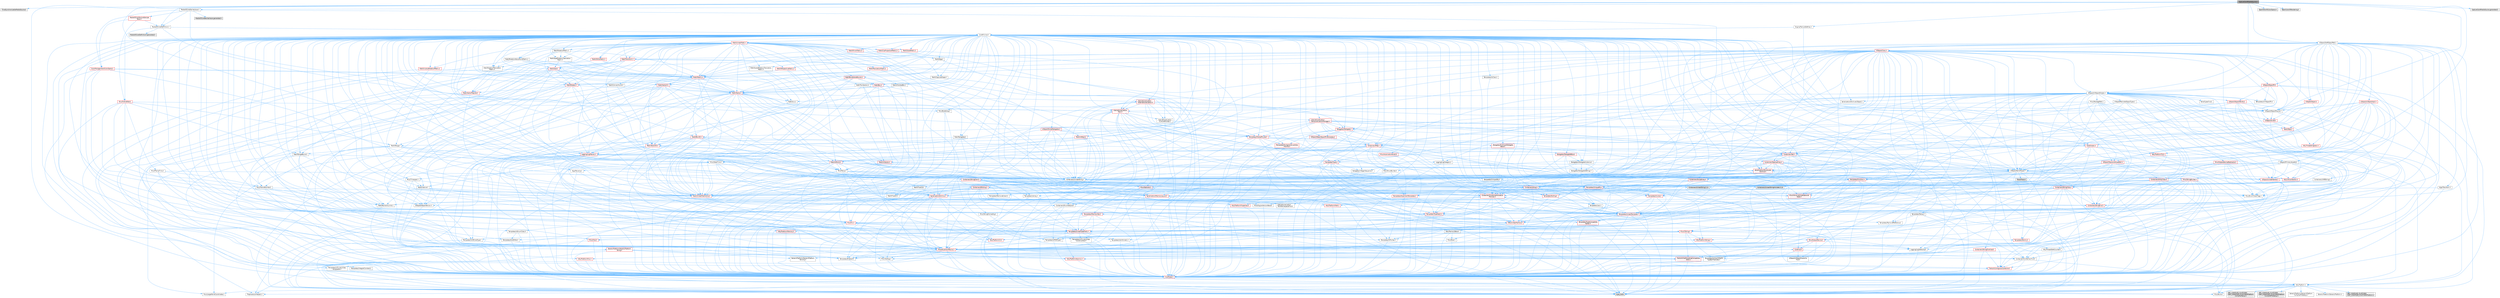 digraph "CaptureCardMediaSource.h"
{
 // INTERACTIVE_SVG=YES
 // LATEX_PDF_SIZE
  bgcolor="transparent";
  edge [fontname=Helvetica,fontsize=10,labelfontname=Helvetica,labelfontsize=10];
  node [fontname=Helvetica,fontsize=10,shape=box,height=0.2,width=0.4];
  Node1 [id="Node000001",label="CaptureCardMediaSource.h",height=0.2,width=0.4,color="gray40", fillcolor="grey60", style="filled", fontcolor="black",tooltip=" "];
  Node1 -> Node2 [id="edge1_Node000001_Node000002",color="steelblue1",style="solid",tooltip=" "];
  Node2 [id="Node000002",label="TimeSynchronizableMediaSource.h",height=0.2,width=0.4,color="grey60", fillcolor="#E0E0E0", style="filled",tooltip=" "];
  Node1 -> Node3 [id="edge2_Node000001_Node000003",color="steelblue1",style="solid",tooltip=" "];
  Node3 [id="Node000003",label="Containers/UnrealString.h",height=0.2,width=0.4,color="grey40", fillcolor="white", style="filled",URL="$d5/dba/UnrealString_8h.html",tooltip=" "];
  Node3 -> Node4 [id="edge3_Node000003_Node000004",color="steelblue1",style="solid",tooltip=" "];
  Node4 [id="Node000004",label="Containers/UnrealStringIncludes.h.inl",height=0.2,width=0.4,color="grey60", fillcolor="#E0E0E0", style="filled",tooltip=" "];
  Node3 -> Node5 [id="edge4_Node000003_Node000005",color="steelblue1",style="solid",tooltip=" "];
  Node5 [id="Node000005",label="Containers/UnrealString.h.inl",height=0.2,width=0.4,color="grey60", fillcolor="#E0E0E0", style="filled",tooltip=" "];
  Node3 -> Node6 [id="edge5_Node000003_Node000006",color="steelblue1",style="solid",tooltip=" "];
  Node6 [id="Node000006",label="Misc/StringFormatArg.h",height=0.2,width=0.4,color="grey40", fillcolor="white", style="filled",URL="$d2/d16/StringFormatArg_8h.html",tooltip=" "];
  Node6 -> Node7 [id="edge6_Node000006_Node000007",color="steelblue1",style="solid",tooltip=" "];
  Node7 [id="Node000007",label="Containers/ContainersFwd.h",height=0.2,width=0.4,color="grey40", fillcolor="white", style="filled",URL="$d4/d0a/ContainersFwd_8h.html",tooltip=" "];
  Node7 -> Node8 [id="edge7_Node000007_Node000008",color="steelblue1",style="solid",tooltip=" "];
  Node8 [id="Node000008",label="HAL/Platform.h",height=0.2,width=0.4,color="grey40", fillcolor="white", style="filled",URL="$d9/dd0/Platform_8h.html",tooltip=" "];
  Node8 -> Node9 [id="edge8_Node000008_Node000009",color="steelblue1",style="solid",tooltip=" "];
  Node9 [id="Node000009",label="Misc/Build.h",height=0.2,width=0.4,color="grey40", fillcolor="white", style="filled",URL="$d3/dbb/Build_8h.html",tooltip=" "];
  Node8 -> Node10 [id="edge9_Node000008_Node000010",color="steelblue1",style="solid",tooltip=" "];
  Node10 [id="Node000010",label="Misc/LargeWorldCoordinates.h",height=0.2,width=0.4,color="grey40", fillcolor="white", style="filled",URL="$d2/dcb/LargeWorldCoordinates_8h.html",tooltip=" "];
  Node8 -> Node11 [id="edge10_Node000008_Node000011",color="steelblue1",style="solid",tooltip=" "];
  Node11 [id="Node000011",label="type_traits",height=0.2,width=0.4,color="grey60", fillcolor="#E0E0E0", style="filled",tooltip=" "];
  Node8 -> Node12 [id="edge11_Node000008_Node000012",color="steelblue1",style="solid",tooltip=" "];
  Node12 [id="Node000012",label="PreprocessorHelpers.h",height=0.2,width=0.4,color="grey40", fillcolor="white", style="filled",URL="$db/ddb/PreprocessorHelpers_8h.html",tooltip=" "];
  Node8 -> Node13 [id="edge12_Node000008_Node000013",color="steelblue1",style="solid",tooltip=" "];
  Node13 [id="Node000013",label="UBT_COMPILED_PLATFORM\l/UBT_COMPILED_PLATFORMPlatform\lCompilerPreSetup.h",height=0.2,width=0.4,color="grey60", fillcolor="#E0E0E0", style="filled",tooltip=" "];
  Node8 -> Node14 [id="edge13_Node000008_Node000014",color="steelblue1",style="solid",tooltip=" "];
  Node14 [id="Node000014",label="GenericPlatform/GenericPlatform\lCompilerPreSetup.h",height=0.2,width=0.4,color="grey40", fillcolor="white", style="filled",URL="$d9/dc8/GenericPlatformCompilerPreSetup_8h.html",tooltip=" "];
  Node8 -> Node15 [id="edge14_Node000008_Node000015",color="steelblue1",style="solid",tooltip=" "];
  Node15 [id="Node000015",label="GenericPlatform/GenericPlatform.h",height=0.2,width=0.4,color="grey40", fillcolor="white", style="filled",URL="$d6/d84/GenericPlatform_8h.html",tooltip=" "];
  Node8 -> Node16 [id="edge15_Node000008_Node000016",color="steelblue1",style="solid",tooltip=" "];
  Node16 [id="Node000016",label="UBT_COMPILED_PLATFORM\l/UBT_COMPILED_PLATFORMPlatform.h",height=0.2,width=0.4,color="grey60", fillcolor="#E0E0E0", style="filled",tooltip=" "];
  Node8 -> Node17 [id="edge16_Node000008_Node000017",color="steelblue1",style="solid",tooltip=" "];
  Node17 [id="Node000017",label="UBT_COMPILED_PLATFORM\l/UBT_COMPILED_PLATFORMPlatform\lCompilerSetup.h",height=0.2,width=0.4,color="grey60", fillcolor="#E0E0E0", style="filled",tooltip=" "];
  Node7 -> Node18 [id="edge17_Node000007_Node000018",color="steelblue1",style="solid",tooltip=" "];
  Node18 [id="Node000018",label="CoreTypes.h",height=0.2,width=0.4,color="red", fillcolor="#FFF0F0", style="filled",URL="$dc/dec/CoreTypes_8h.html",tooltip=" "];
  Node18 -> Node8 [id="edge18_Node000018_Node000008",color="steelblue1",style="solid",tooltip=" "];
  Node7 -> Node22 [id="edge19_Node000007_Node000022",color="steelblue1",style="solid",tooltip=" "];
  Node22 [id="Node000022",label="Traits/IsContiguousContainer.h",height=0.2,width=0.4,color="red", fillcolor="#FFF0F0", style="filled",URL="$d5/d3c/IsContiguousContainer_8h.html",tooltip=" "];
  Node22 -> Node18 [id="edge20_Node000022_Node000018",color="steelblue1",style="solid",tooltip=" "];
  Node1 -> Node25 [id="edge21_Node000001_Node000025",color="steelblue1",style="solid",tooltip=" "];
  Node25 [id="Node000025",label="Engine/TextureDefines.h",height=0.2,width=0.4,color="grey40", fillcolor="white", style="filled",URL="$dc/d2c/TextureDefines_8h.html",tooltip=" "];
  Node25 -> Node26 [id="edge22_Node000025_Node000026",color="steelblue1",style="solid",tooltip=" "];
  Node26 [id="Node000026",label="CoreMinimal.h",height=0.2,width=0.4,color="grey40", fillcolor="white", style="filled",URL="$d7/d67/CoreMinimal_8h.html",tooltip=" "];
  Node26 -> Node18 [id="edge23_Node000026_Node000018",color="steelblue1",style="solid",tooltip=" "];
  Node26 -> Node27 [id="edge24_Node000026_Node000027",color="steelblue1",style="solid",tooltip=" "];
  Node27 [id="Node000027",label="CoreFwd.h",height=0.2,width=0.4,color="red", fillcolor="#FFF0F0", style="filled",URL="$d1/d1e/CoreFwd_8h.html",tooltip=" "];
  Node27 -> Node18 [id="edge25_Node000027_Node000018",color="steelblue1",style="solid",tooltip=" "];
  Node27 -> Node7 [id="edge26_Node000027_Node000007",color="steelblue1",style="solid",tooltip=" "];
  Node27 -> Node29 [id="edge27_Node000027_Node000029",color="steelblue1",style="solid",tooltip=" "];
  Node29 [id="Node000029",label="UObject/UObjectHierarchy\lFwd.h",height=0.2,width=0.4,color="grey40", fillcolor="white", style="filled",URL="$d3/d13/UObjectHierarchyFwd_8h.html",tooltip=" "];
  Node26 -> Node29 [id="edge28_Node000026_Node000029",color="steelblue1",style="solid",tooltip=" "];
  Node26 -> Node7 [id="edge29_Node000026_Node000007",color="steelblue1",style="solid",tooltip=" "];
  Node26 -> Node30 [id="edge30_Node000026_Node000030",color="steelblue1",style="solid",tooltip=" "];
  Node30 [id="Node000030",label="Misc/VarArgs.h",height=0.2,width=0.4,color="grey40", fillcolor="white", style="filled",URL="$d5/d6f/VarArgs_8h.html",tooltip=" "];
  Node30 -> Node18 [id="edge31_Node000030_Node000018",color="steelblue1",style="solid",tooltip=" "];
  Node26 -> Node31 [id="edge32_Node000026_Node000031",color="steelblue1",style="solid",tooltip=" "];
  Node31 [id="Node000031",label="Logging/LogVerbosity.h",height=0.2,width=0.4,color="grey40", fillcolor="white", style="filled",URL="$d2/d8f/LogVerbosity_8h.html",tooltip=" "];
  Node31 -> Node18 [id="edge33_Node000031_Node000018",color="steelblue1",style="solid",tooltip=" "];
  Node26 -> Node32 [id="edge34_Node000026_Node000032",color="steelblue1",style="solid",tooltip=" "];
  Node32 [id="Node000032",label="Misc/OutputDevice.h",height=0.2,width=0.4,color="red", fillcolor="#FFF0F0", style="filled",URL="$d7/d32/OutputDevice_8h.html",tooltip=" "];
  Node32 -> Node27 [id="edge35_Node000032_Node000027",color="steelblue1",style="solid",tooltip=" "];
  Node32 -> Node18 [id="edge36_Node000032_Node000018",color="steelblue1",style="solid",tooltip=" "];
  Node32 -> Node31 [id="edge37_Node000032_Node000031",color="steelblue1",style="solid",tooltip=" "];
  Node32 -> Node30 [id="edge38_Node000032_Node000030",color="steelblue1",style="solid",tooltip=" "];
  Node32 -> Node33 [id="edge39_Node000032_Node000033",color="steelblue1",style="solid",tooltip=" "];
  Node33 [id="Node000033",label="Templates/IsArrayOrRefOf\lTypeByPredicate.h",height=0.2,width=0.4,color="grey40", fillcolor="white", style="filled",URL="$d6/da1/IsArrayOrRefOfTypeByPredicate_8h.html",tooltip=" "];
  Node33 -> Node18 [id="edge40_Node000033_Node000018",color="steelblue1",style="solid",tooltip=" "];
  Node32 -> Node36 [id="edge41_Node000032_Node000036",color="steelblue1",style="solid",tooltip=" "];
  Node36 [id="Node000036",label="Traits/IsCharEncodingCompatible\lWith.h",height=0.2,width=0.4,color="red", fillcolor="#FFF0F0", style="filled",URL="$df/dd1/IsCharEncodingCompatibleWith_8h.html",tooltip=" "];
  Node36 -> Node11 [id="edge42_Node000036_Node000011",color="steelblue1",style="solid",tooltip=" "];
  Node26 -> Node38 [id="edge43_Node000026_Node000038",color="steelblue1",style="solid",tooltip=" "];
  Node38 [id="Node000038",label="HAL/PlatformCrt.h",height=0.2,width=0.4,color="red", fillcolor="#FFF0F0", style="filled",URL="$d8/d75/PlatformCrt_8h.html",tooltip=" "];
  Node26 -> Node48 [id="edge44_Node000026_Node000048",color="steelblue1",style="solid",tooltip=" "];
  Node48 [id="Node000048",label="HAL/PlatformMisc.h",height=0.2,width=0.4,color="red", fillcolor="#FFF0F0", style="filled",URL="$d0/df5/PlatformMisc_8h.html",tooltip=" "];
  Node48 -> Node18 [id="edge45_Node000048_Node000018",color="steelblue1",style="solid",tooltip=" "];
  Node26 -> Node67 [id="edge46_Node000026_Node000067",color="steelblue1",style="solid",tooltip=" "];
  Node67 [id="Node000067",label="Misc/AssertionMacros.h",height=0.2,width=0.4,color="red", fillcolor="#FFF0F0", style="filled",URL="$d0/dfa/AssertionMacros_8h.html",tooltip=" "];
  Node67 -> Node18 [id="edge47_Node000067_Node000018",color="steelblue1",style="solid",tooltip=" "];
  Node67 -> Node8 [id="edge48_Node000067_Node000008",color="steelblue1",style="solid",tooltip=" "];
  Node67 -> Node48 [id="edge49_Node000067_Node000048",color="steelblue1",style="solid",tooltip=" "];
  Node67 -> Node12 [id="edge50_Node000067_Node000012",color="steelblue1",style="solid",tooltip=" "];
  Node67 -> Node68 [id="edge51_Node000067_Node000068",color="steelblue1",style="solid",tooltip=" "];
  Node68 [id="Node000068",label="Templates/EnableIf.h",height=0.2,width=0.4,color="grey40", fillcolor="white", style="filled",URL="$d7/d60/EnableIf_8h.html",tooltip=" "];
  Node68 -> Node18 [id="edge52_Node000068_Node000018",color="steelblue1",style="solid",tooltip=" "];
  Node67 -> Node33 [id="edge53_Node000067_Node000033",color="steelblue1",style="solid",tooltip=" "];
  Node67 -> Node36 [id="edge54_Node000067_Node000036",color="steelblue1",style="solid",tooltip=" "];
  Node67 -> Node30 [id="edge55_Node000067_Node000030",color="steelblue1",style="solid",tooltip=" "];
  Node26 -> Node76 [id="edge56_Node000026_Node000076",color="steelblue1",style="solid",tooltip=" "];
  Node76 [id="Node000076",label="Templates/IsPointer.h",height=0.2,width=0.4,color="grey40", fillcolor="white", style="filled",URL="$d7/d05/IsPointer_8h.html",tooltip=" "];
  Node76 -> Node18 [id="edge57_Node000076_Node000018",color="steelblue1",style="solid",tooltip=" "];
  Node26 -> Node77 [id="edge58_Node000026_Node000077",color="steelblue1",style="solid",tooltip=" "];
  Node77 [id="Node000077",label="HAL/PlatformMemory.h",height=0.2,width=0.4,color="red", fillcolor="#FFF0F0", style="filled",URL="$de/d68/PlatformMemory_8h.html",tooltip=" "];
  Node77 -> Node18 [id="edge59_Node000077_Node000018",color="steelblue1",style="solid",tooltip=" "];
  Node26 -> Node60 [id="edge60_Node000026_Node000060",color="steelblue1",style="solid",tooltip=" "];
  Node60 [id="Node000060",label="HAL/PlatformAtomics.h",height=0.2,width=0.4,color="red", fillcolor="#FFF0F0", style="filled",URL="$d3/d36/PlatformAtomics_8h.html",tooltip=" "];
  Node60 -> Node18 [id="edge61_Node000060_Node000018",color="steelblue1",style="solid",tooltip=" "];
  Node26 -> Node82 [id="edge62_Node000026_Node000082",color="steelblue1",style="solid",tooltip=" "];
  Node82 [id="Node000082",label="Misc/Exec.h",height=0.2,width=0.4,color="grey40", fillcolor="white", style="filled",URL="$de/ddb/Exec_8h.html",tooltip=" "];
  Node82 -> Node18 [id="edge63_Node000082_Node000018",color="steelblue1",style="solid",tooltip=" "];
  Node82 -> Node67 [id="edge64_Node000082_Node000067",color="steelblue1",style="solid",tooltip=" "];
  Node26 -> Node83 [id="edge65_Node000026_Node000083",color="steelblue1",style="solid",tooltip=" "];
  Node83 [id="Node000083",label="HAL/MemoryBase.h",height=0.2,width=0.4,color="grey40", fillcolor="white", style="filled",URL="$d6/d9f/MemoryBase_8h.html",tooltip=" "];
  Node83 -> Node18 [id="edge66_Node000083_Node000018",color="steelblue1",style="solid",tooltip=" "];
  Node83 -> Node60 [id="edge67_Node000083_Node000060",color="steelblue1",style="solid",tooltip=" "];
  Node83 -> Node38 [id="edge68_Node000083_Node000038",color="steelblue1",style="solid",tooltip=" "];
  Node83 -> Node82 [id="edge69_Node000083_Node000082",color="steelblue1",style="solid",tooltip=" "];
  Node83 -> Node32 [id="edge70_Node000083_Node000032",color="steelblue1",style="solid",tooltip=" "];
  Node83 -> Node84 [id="edge71_Node000083_Node000084",color="steelblue1",style="solid",tooltip=" "];
  Node84 [id="Node000084",label="Templates/Atomic.h",height=0.2,width=0.4,color="red", fillcolor="#FFF0F0", style="filled",URL="$d3/d91/Atomic_8h.html",tooltip=" "];
  Node84 -> Node85 [id="edge72_Node000084_Node000085",color="steelblue1",style="solid",tooltip=" "];
  Node85 [id="Node000085",label="HAL/ThreadSafeCounter.h",height=0.2,width=0.4,color="grey40", fillcolor="white", style="filled",URL="$dc/dc9/ThreadSafeCounter_8h.html",tooltip=" "];
  Node85 -> Node18 [id="edge73_Node000085_Node000018",color="steelblue1",style="solid",tooltip=" "];
  Node85 -> Node60 [id="edge74_Node000085_Node000060",color="steelblue1",style="solid",tooltip=" "];
  Node26 -> Node93 [id="edge75_Node000026_Node000093",color="steelblue1",style="solid",tooltip=" "];
  Node93 [id="Node000093",label="HAL/UnrealMemory.h",height=0.2,width=0.4,color="red", fillcolor="#FFF0F0", style="filled",URL="$d9/d96/UnrealMemory_8h.html",tooltip=" "];
  Node93 -> Node18 [id="edge76_Node000093_Node000018",color="steelblue1",style="solid",tooltip=" "];
  Node93 -> Node83 [id="edge77_Node000093_Node000083",color="steelblue1",style="solid",tooltip=" "];
  Node93 -> Node77 [id="edge78_Node000093_Node000077",color="steelblue1",style="solid",tooltip=" "];
  Node93 -> Node76 [id="edge79_Node000093_Node000076",color="steelblue1",style="solid",tooltip=" "];
  Node26 -> Node95 [id="edge80_Node000026_Node000095",color="steelblue1",style="solid",tooltip=" "];
  Node95 [id="Node000095",label="Templates/IsArithmetic.h",height=0.2,width=0.4,color="grey40", fillcolor="white", style="filled",URL="$d2/d5d/IsArithmetic_8h.html",tooltip=" "];
  Node95 -> Node18 [id="edge81_Node000095_Node000018",color="steelblue1",style="solid",tooltip=" "];
  Node26 -> Node89 [id="edge82_Node000026_Node000089",color="steelblue1",style="solid",tooltip=" "];
  Node89 [id="Node000089",label="Templates/AndOrNot.h",height=0.2,width=0.4,color="grey40", fillcolor="white", style="filled",URL="$db/d0a/AndOrNot_8h.html",tooltip=" "];
  Node89 -> Node18 [id="edge83_Node000089_Node000018",color="steelblue1",style="solid",tooltip=" "];
  Node26 -> Node96 [id="edge84_Node000026_Node000096",color="steelblue1",style="solid",tooltip=" "];
  Node96 [id="Node000096",label="Templates/IsPODType.h",height=0.2,width=0.4,color="grey40", fillcolor="white", style="filled",URL="$d7/db1/IsPODType_8h.html",tooltip=" "];
  Node96 -> Node18 [id="edge85_Node000096_Node000018",color="steelblue1",style="solid",tooltip=" "];
  Node26 -> Node97 [id="edge86_Node000026_Node000097",color="steelblue1",style="solid",tooltip=" "];
  Node97 [id="Node000097",label="Templates/IsUECoreType.h",height=0.2,width=0.4,color="grey40", fillcolor="white", style="filled",URL="$d1/db8/IsUECoreType_8h.html",tooltip=" "];
  Node97 -> Node18 [id="edge87_Node000097_Node000018",color="steelblue1",style="solid",tooltip=" "];
  Node97 -> Node11 [id="edge88_Node000097_Node000011",color="steelblue1",style="solid",tooltip=" "];
  Node26 -> Node90 [id="edge89_Node000026_Node000090",color="steelblue1",style="solid",tooltip=" "];
  Node90 [id="Node000090",label="Templates/IsTriviallyCopy\lConstructible.h",height=0.2,width=0.4,color="grey40", fillcolor="white", style="filled",URL="$d3/d78/IsTriviallyCopyConstructible_8h.html",tooltip=" "];
  Node90 -> Node18 [id="edge90_Node000090_Node000018",color="steelblue1",style="solid",tooltip=" "];
  Node90 -> Node11 [id="edge91_Node000090_Node000011",color="steelblue1",style="solid",tooltip=" "];
  Node26 -> Node98 [id="edge92_Node000026_Node000098",color="steelblue1",style="solid",tooltip=" "];
  Node98 [id="Node000098",label="Templates/UnrealTypeTraits.h",height=0.2,width=0.4,color="red", fillcolor="#FFF0F0", style="filled",URL="$d2/d2d/UnrealTypeTraits_8h.html",tooltip=" "];
  Node98 -> Node18 [id="edge93_Node000098_Node000018",color="steelblue1",style="solid",tooltip=" "];
  Node98 -> Node76 [id="edge94_Node000098_Node000076",color="steelblue1",style="solid",tooltip=" "];
  Node98 -> Node67 [id="edge95_Node000098_Node000067",color="steelblue1",style="solid",tooltip=" "];
  Node98 -> Node89 [id="edge96_Node000098_Node000089",color="steelblue1",style="solid",tooltip=" "];
  Node98 -> Node68 [id="edge97_Node000098_Node000068",color="steelblue1",style="solid",tooltip=" "];
  Node98 -> Node95 [id="edge98_Node000098_Node000095",color="steelblue1",style="solid",tooltip=" "];
  Node98 -> Node96 [id="edge99_Node000098_Node000096",color="steelblue1",style="solid",tooltip=" "];
  Node98 -> Node97 [id="edge100_Node000098_Node000097",color="steelblue1",style="solid",tooltip=" "];
  Node98 -> Node90 [id="edge101_Node000098_Node000090",color="steelblue1",style="solid",tooltip=" "];
  Node26 -> Node68 [id="edge102_Node000026_Node000068",color="steelblue1",style="solid",tooltip=" "];
  Node26 -> Node100 [id="edge103_Node000026_Node000100",color="steelblue1",style="solid",tooltip=" "];
  Node100 [id="Node000100",label="Templates/RemoveReference.h",height=0.2,width=0.4,color="grey40", fillcolor="white", style="filled",URL="$da/dbe/RemoveReference_8h.html",tooltip=" "];
  Node100 -> Node18 [id="edge104_Node000100_Node000018",color="steelblue1",style="solid",tooltip=" "];
  Node26 -> Node101 [id="edge105_Node000026_Node000101",color="steelblue1",style="solid",tooltip=" "];
  Node101 [id="Node000101",label="Templates/IntegralConstant.h",height=0.2,width=0.4,color="grey40", fillcolor="white", style="filled",URL="$db/d1b/IntegralConstant_8h.html",tooltip=" "];
  Node101 -> Node18 [id="edge106_Node000101_Node000018",color="steelblue1",style="solid",tooltip=" "];
  Node26 -> Node102 [id="edge107_Node000026_Node000102",color="steelblue1",style="solid",tooltip=" "];
  Node102 [id="Node000102",label="Templates/IsClass.h",height=0.2,width=0.4,color="grey40", fillcolor="white", style="filled",URL="$db/dcb/IsClass_8h.html",tooltip=" "];
  Node102 -> Node18 [id="edge108_Node000102_Node000018",color="steelblue1",style="solid",tooltip=" "];
  Node26 -> Node103 [id="edge109_Node000026_Node000103",color="steelblue1",style="solid",tooltip=" "];
  Node103 [id="Node000103",label="Templates/TypeCompatible\lBytes.h",height=0.2,width=0.4,color="red", fillcolor="#FFF0F0", style="filled",URL="$df/d0a/TypeCompatibleBytes_8h.html",tooltip=" "];
  Node103 -> Node18 [id="edge110_Node000103_Node000018",color="steelblue1",style="solid",tooltip=" "];
  Node103 -> Node11 [id="edge111_Node000103_Node000011",color="steelblue1",style="solid",tooltip=" "];
  Node26 -> Node22 [id="edge112_Node000026_Node000022",color="steelblue1",style="solid",tooltip=" "];
  Node26 -> Node104 [id="edge113_Node000026_Node000104",color="steelblue1",style="solid",tooltip=" "];
  Node104 [id="Node000104",label="Templates/UnrealTemplate.h",height=0.2,width=0.4,color="red", fillcolor="#FFF0F0", style="filled",URL="$d4/d24/UnrealTemplate_8h.html",tooltip=" "];
  Node104 -> Node18 [id="edge114_Node000104_Node000018",color="steelblue1",style="solid",tooltip=" "];
  Node104 -> Node76 [id="edge115_Node000104_Node000076",color="steelblue1",style="solid",tooltip=" "];
  Node104 -> Node93 [id="edge116_Node000104_Node000093",color="steelblue1",style="solid",tooltip=" "];
  Node104 -> Node98 [id="edge117_Node000104_Node000098",color="steelblue1",style="solid",tooltip=" "];
  Node104 -> Node100 [id="edge118_Node000104_Node000100",color="steelblue1",style="solid",tooltip=" "];
  Node104 -> Node103 [id="edge119_Node000104_Node000103",color="steelblue1",style="solid",tooltip=" "];
  Node104 -> Node22 [id="edge120_Node000104_Node000022",color="steelblue1",style="solid",tooltip=" "];
  Node104 -> Node11 [id="edge121_Node000104_Node000011",color="steelblue1",style="solid",tooltip=" "];
  Node26 -> Node53 [id="edge122_Node000026_Node000053",color="steelblue1",style="solid",tooltip=" "];
  Node53 [id="Node000053",label="Math/NumericLimits.h",height=0.2,width=0.4,color="grey40", fillcolor="white", style="filled",URL="$df/d1b/NumericLimits_8h.html",tooltip=" "];
  Node53 -> Node18 [id="edge123_Node000053_Node000018",color="steelblue1",style="solid",tooltip=" "];
  Node26 -> Node108 [id="edge124_Node000026_Node000108",color="steelblue1",style="solid",tooltip=" "];
  Node108 [id="Node000108",label="HAL/PlatformMath.h",height=0.2,width=0.4,color="red", fillcolor="#FFF0F0", style="filled",URL="$dc/d53/PlatformMath_8h.html",tooltip=" "];
  Node108 -> Node18 [id="edge125_Node000108_Node000018",color="steelblue1",style="solid",tooltip=" "];
  Node26 -> Node91 [id="edge126_Node000026_Node000091",color="steelblue1",style="solid",tooltip=" "];
  Node91 [id="Node000091",label="Templates/IsTriviallyCopy\lAssignable.h",height=0.2,width=0.4,color="grey40", fillcolor="white", style="filled",URL="$d2/df2/IsTriviallyCopyAssignable_8h.html",tooltip=" "];
  Node91 -> Node18 [id="edge127_Node000091_Node000018",color="steelblue1",style="solid",tooltip=" "];
  Node91 -> Node11 [id="edge128_Node000091_Node000011",color="steelblue1",style="solid",tooltip=" "];
  Node26 -> Node116 [id="edge129_Node000026_Node000116",color="steelblue1",style="solid",tooltip=" "];
  Node116 [id="Node000116",label="Templates/MemoryOps.h",height=0.2,width=0.4,color="red", fillcolor="#FFF0F0", style="filled",URL="$db/dea/MemoryOps_8h.html",tooltip=" "];
  Node116 -> Node18 [id="edge130_Node000116_Node000018",color="steelblue1",style="solid",tooltip=" "];
  Node116 -> Node93 [id="edge131_Node000116_Node000093",color="steelblue1",style="solid",tooltip=" "];
  Node116 -> Node91 [id="edge132_Node000116_Node000091",color="steelblue1",style="solid",tooltip=" "];
  Node116 -> Node90 [id="edge133_Node000116_Node000090",color="steelblue1",style="solid",tooltip=" "];
  Node116 -> Node98 [id="edge134_Node000116_Node000098",color="steelblue1",style="solid",tooltip=" "];
  Node116 -> Node11 [id="edge135_Node000116_Node000011",color="steelblue1",style="solid",tooltip=" "];
  Node26 -> Node117 [id="edge136_Node000026_Node000117",color="steelblue1",style="solid",tooltip=" "];
  Node117 [id="Node000117",label="Containers/ContainerAllocation\lPolicies.h",height=0.2,width=0.4,color="red", fillcolor="#FFF0F0", style="filled",URL="$d7/dff/ContainerAllocationPolicies_8h.html",tooltip=" "];
  Node117 -> Node18 [id="edge137_Node000117_Node000018",color="steelblue1",style="solid",tooltip=" "];
  Node117 -> Node117 [id="edge138_Node000117_Node000117",color="steelblue1",style="solid",tooltip=" "];
  Node117 -> Node108 [id="edge139_Node000117_Node000108",color="steelblue1",style="solid",tooltip=" "];
  Node117 -> Node93 [id="edge140_Node000117_Node000093",color="steelblue1",style="solid",tooltip=" "];
  Node117 -> Node53 [id="edge141_Node000117_Node000053",color="steelblue1",style="solid",tooltip=" "];
  Node117 -> Node67 [id="edge142_Node000117_Node000067",color="steelblue1",style="solid",tooltip=" "];
  Node117 -> Node116 [id="edge143_Node000117_Node000116",color="steelblue1",style="solid",tooltip=" "];
  Node117 -> Node103 [id="edge144_Node000117_Node000103",color="steelblue1",style="solid",tooltip=" "];
  Node117 -> Node11 [id="edge145_Node000117_Node000011",color="steelblue1",style="solid",tooltip=" "];
  Node26 -> Node120 [id="edge146_Node000026_Node000120",color="steelblue1",style="solid",tooltip=" "];
  Node120 [id="Node000120",label="Templates/IsEnumClass.h",height=0.2,width=0.4,color="grey40", fillcolor="white", style="filled",URL="$d7/d15/IsEnumClass_8h.html",tooltip=" "];
  Node120 -> Node18 [id="edge147_Node000120_Node000018",color="steelblue1",style="solid",tooltip=" "];
  Node120 -> Node89 [id="edge148_Node000120_Node000089",color="steelblue1",style="solid",tooltip=" "];
  Node26 -> Node121 [id="edge149_Node000026_Node000121",color="steelblue1",style="solid",tooltip=" "];
  Node121 [id="Node000121",label="HAL/PlatformProperties.h",height=0.2,width=0.4,color="red", fillcolor="#FFF0F0", style="filled",URL="$d9/db0/PlatformProperties_8h.html",tooltip=" "];
  Node121 -> Node18 [id="edge150_Node000121_Node000018",color="steelblue1",style="solid",tooltip=" "];
  Node26 -> Node124 [id="edge151_Node000026_Node000124",color="steelblue1",style="solid",tooltip=" "];
  Node124 [id="Node000124",label="Misc/EngineVersionBase.h",height=0.2,width=0.4,color="grey40", fillcolor="white", style="filled",URL="$d5/d2b/EngineVersionBase_8h.html",tooltip=" "];
  Node124 -> Node18 [id="edge152_Node000124_Node000018",color="steelblue1",style="solid",tooltip=" "];
  Node26 -> Node125 [id="edge153_Node000026_Node000125",color="steelblue1",style="solid",tooltip=" "];
  Node125 [id="Node000125",label="Internationalization\l/TextNamespaceFwd.h",height=0.2,width=0.4,color="grey40", fillcolor="white", style="filled",URL="$d8/d97/TextNamespaceFwd_8h.html",tooltip=" "];
  Node125 -> Node18 [id="edge154_Node000125_Node000018",color="steelblue1",style="solid",tooltip=" "];
  Node26 -> Node126 [id="edge155_Node000026_Node000126",color="steelblue1",style="solid",tooltip=" "];
  Node126 [id="Node000126",label="Serialization/Archive.h",height=0.2,width=0.4,color="red", fillcolor="#FFF0F0", style="filled",URL="$d7/d3b/Archive_8h.html",tooltip=" "];
  Node126 -> Node27 [id="edge156_Node000126_Node000027",color="steelblue1",style="solid",tooltip=" "];
  Node126 -> Node18 [id="edge157_Node000126_Node000018",color="steelblue1",style="solid",tooltip=" "];
  Node126 -> Node121 [id="edge158_Node000126_Node000121",color="steelblue1",style="solid",tooltip=" "];
  Node126 -> Node125 [id="edge159_Node000126_Node000125",color="steelblue1",style="solid",tooltip=" "];
  Node126 -> Node67 [id="edge160_Node000126_Node000067",color="steelblue1",style="solid",tooltip=" "];
  Node126 -> Node9 [id="edge161_Node000126_Node000009",color="steelblue1",style="solid",tooltip=" "];
  Node126 -> Node124 [id="edge162_Node000126_Node000124",color="steelblue1",style="solid",tooltip=" "];
  Node126 -> Node30 [id="edge163_Node000126_Node000030",color="steelblue1",style="solid",tooltip=" "];
  Node126 -> Node68 [id="edge164_Node000126_Node000068",color="steelblue1",style="solid",tooltip=" "];
  Node126 -> Node33 [id="edge165_Node000126_Node000033",color="steelblue1",style="solid",tooltip=" "];
  Node126 -> Node120 [id="edge166_Node000126_Node000120",color="steelblue1",style="solid",tooltip=" "];
  Node126 -> Node104 [id="edge167_Node000126_Node000104",color="steelblue1",style="solid",tooltip=" "];
  Node126 -> Node36 [id="edge168_Node000126_Node000036",color="steelblue1",style="solid",tooltip=" "];
  Node126 -> Node129 [id="edge169_Node000126_Node000129",color="steelblue1",style="solid",tooltip=" "];
  Node129 [id="Node000129",label="UObject/ObjectVersion.h",height=0.2,width=0.4,color="grey40", fillcolor="white", style="filled",URL="$da/d63/ObjectVersion_8h.html",tooltip=" "];
  Node129 -> Node18 [id="edge170_Node000129_Node000018",color="steelblue1",style="solid",tooltip=" "];
  Node26 -> Node130 [id="edge171_Node000026_Node000130",color="steelblue1",style="solid",tooltip=" "];
  Node130 [id="Node000130",label="Templates/Less.h",height=0.2,width=0.4,color="grey40", fillcolor="white", style="filled",URL="$de/dc8/Less_8h.html",tooltip=" "];
  Node130 -> Node18 [id="edge172_Node000130_Node000018",color="steelblue1",style="solid",tooltip=" "];
  Node130 -> Node104 [id="edge173_Node000130_Node000104",color="steelblue1",style="solid",tooltip=" "];
  Node26 -> Node131 [id="edge174_Node000026_Node000131",color="steelblue1",style="solid",tooltip=" "];
  Node131 [id="Node000131",label="Templates/Sorting.h",height=0.2,width=0.4,color="red", fillcolor="#FFF0F0", style="filled",URL="$d3/d9e/Sorting_8h.html",tooltip=" "];
  Node131 -> Node18 [id="edge175_Node000131_Node000018",color="steelblue1",style="solid",tooltip=" "];
  Node131 -> Node108 [id="edge176_Node000131_Node000108",color="steelblue1",style="solid",tooltip=" "];
  Node131 -> Node130 [id="edge177_Node000131_Node000130",color="steelblue1",style="solid",tooltip=" "];
  Node26 -> Node142 [id="edge178_Node000026_Node000142",color="steelblue1",style="solid",tooltip=" "];
  Node142 [id="Node000142",label="Misc/Char.h",height=0.2,width=0.4,color="red", fillcolor="#FFF0F0", style="filled",URL="$d0/d58/Char_8h.html",tooltip=" "];
  Node142 -> Node18 [id="edge179_Node000142_Node000018",color="steelblue1",style="solid",tooltip=" "];
  Node142 -> Node11 [id="edge180_Node000142_Node000011",color="steelblue1",style="solid",tooltip=" "];
  Node26 -> Node145 [id="edge181_Node000026_Node000145",color="steelblue1",style="solid",tooltip=" "];
  Node145 [id="Node000145",label="GenericPlatform/GenericPlatform\lStricmp.h",height=0.2,width=0.4,color="grey40", fillcolor="white", style="filled",URL="$d2/d86/GenericPlatformStricmp_8h.html",tooltip=" "];
  Node145 -> Node18 [id="edge182_Node000145_Node000018",color="steelblue1",style="solid",tooltip=" "];
  Node26 -> Node146 [id="edge183_Node000026_Node000146",color="steelblue1",style="solid",tooltip=" "];
  Node146 [id="Node000146",label="GenericPlatform/GenericPlatform\lString.h",height=0.2,width=0.4,color="red", fillcolor="#FFF0F0", style="filled",URL="$dd/d20/GenericPlatformString_8h.html",tooltip=" "];
  Node146 -> Node18 [id="edge184_Node000146_Node000018",color="steelblue1",style="solid",tooltip=" "];
  Node146 -> Node145 [id="edge185_Node000146_Node000145",color="steelblue1",style="solid",tooltip=" "];
  Node146 -> Node68 [id="edge186_Node000146_Node000068",color="steelblue1",style="solid",tooltip=" "];
  Node146 -> Node36 [id="edge187_Node000146_Node000036",color="steelblue1",style="solid",tooltip=" "];
  Node146 -> Node11 [id="edge188_Node000146_Node000011",color="steelblue1",style="solid",tooltip=" "];
  Node26 -> Node79 [id="edge189_Node000026_Node000079",color="steelblue1",style="solid",tooltip=" "];
  Node79 [id="Node000079",label="HAL/PlatformString.h",height=0.2,width=0.4,color="red", fillcolor="#FFF0F0", style="filled",URL="$db/db5/PlatformString_8h.html",tooltip=" "];
  Node79 -> Node18 [id="edge190_Node000079_Node000018",color="steelblue1",style="solid",tooltip=" "];
  Node26 -> Node149 [id="edge191_Node000026_Node000149",color="steelblue1",style="solid",tooltip=" "];
  Node149 [id="Node000149",label="Misc/CString.h",height=0.2,width=0.4,color="red", fillcolor="#FFF0F0", style="filled",URL="$d2/d49/CString_8h.html",tooltip=" "];
  Node149 -> Node18 [id="edge192_Node000149_Node000018",color="steelblue1",style="solid",tooltip=" "];
  Node149 -> Node38 [id="edge193_Node000149_Node000038",color="steelblue1",style="solid",tooltip=" "];
  Node149 -> Node79 [id="edge194_Node000149_Node000079",color="steelblue1",style="solid",tooltip=" "];
  Node149 -> Node67 [id="edge195_Node000149_Node000067",color="steelblue1",style="solid",tooltip=" "];
  Node149 -> Node142 [id="edge196_Node000149_Node000142",color="steelblue1",style="solid",tooltip=" "];
  Node149 -> Node30 [id="edge197_Node000149_Node000030",color="steelblue1",style="solid",tooltip=" "];
  Node149 -> Node33 [id="edge198_Node000149_Node000033",color="steelblue1",style="solid",tooltip=" "];
  Node149 -> Node36 [id="edge199_Node000149_Node000036",color="steelblue1",style="solid",tooltip=" "];
  Node26 -> Node150 [id="edge200_Node000026_Node000150",color="steelblue1",style="solid",tooltip=" "];
  Node150 [id="Node000150",label="Misc/Crc.h",height=0.2,width=0.4,color="red", fillcolor="#FFF0F0", style="filled",URL="$d4/dd2/Crc_8h.html",tooltip=" "];
  Node150 -> Node18 [id="edge201_Node000150_Node000018",color="steelblue1",style="solid",tooltip=" "];
  Node150 -> Node79 [id="edge202_Node000150_Node000079",color="steelblue1",style="solid",tooltip=" "];
  Node150 -> Node67 [id="edge203_Node000150_Node000067",color="steelblue1",style="solid",tooltip=" "];
  Node150 -> Node149 [id="edge204_Node000150_Node000149",color="steelblue1",style="solid",tooltip=" "];
  Node150 -> Node142 [id="edge205_Node000150_Node000142",color="steelblue1",style="solid",tooltip=" "];
  Node150 -> Node98 [id="edge206_Node000150_Node000098",color="steelblue1",style="solid",tooltip=" "];
  Node26 -> Node141 [id="edge207_Node000026_Node000141",color="steelblue1",style="solid",tooltip=" "];
  Node141 [id="Node000141",label="Math/UnrealMathUtility.h",height=0.2,width=0.4,color="red", fillcolor="#FFF0F0", style="filled",URL="$db/db8/UnrealMathUtility_8h.html",tooltip=" "];
  Node141 -> Node18 [id="edge208_Node000141_Node000018",color="steelblue1",style="solid",tooltip=" "];
  Node141 -> Node67 [id="edge209_Node000141_Node000067",color="steelblue1",style="solid",tooltip=" "];
  Node141 -> Node108 [id="edge210_Node000141_Node000108",color="steelblue1",style="solid",tooltip=" "];
  Node26 -> Node3 [id="edge211_Node000026_Node000003",color="steelblue1",style="solid",tooltip=" "];
  Node26 -> Node151 [id="edge212_Node000026_Node000151",color="steelblue1",style="solid",tooltip=" "];
  Node151 [id="Node000151",label="Containers/Array.h",height=0.2,width=0.4,color="red", fillcolor="#FFF0F0", style="filled",URL="$df/dd0/Array_8h.html",tooltip=" "];
  Node151 -> Node18 [id="edge213_Node000151_Node000018",color="steelblue1",style="solid",tooltip=" "];
  Node151 -> Node67 [id="edge214_Node000151_Node000067",color="steelblue1",style="solid",tooltip=" "];
  Node151 -> Node152 [id="edge215_Node000151_Node000152",color="steelblue1",style="solid",tooltip=" "];
  Node152 [id="Node000152",label="Misc/IntrusiveUnsetOptional\lState.h",height=0.2,width=0.4,color="red", fillcolor="#FFF0F0", style="filled",URL="$d2/d0a/IntrusiveUnsetOptionalState_8h.html",tooltip=" "];
  Node151 -> Node93 [id="edge216_Node000151_Node000093",color="steelblue1",style="solid",tooltip=" "];
  Node151 -> Node98 [id="edge217_Node000151_Node000098",color="steelblue1",style="solid",tooltip=" "];
  Node151 -> Node104 [id="edge218_Node000151_Node000104",color="steelblue1",style="solid",tooltip=" "];
  Node151 -> Node117 [id="edge219_Node000151_Node000117",color="steelblue1",style="solid",tooltip=" "];
  Node151 -> Node126 [id="edge220_Node000151_Node000126",color="steelblue1",style="solid",tooltip=" "];
  Node151 -> Node134 [id="edge221_Node000151_Node000134",color="steelblue1",style="solid",tooltip=" "];
  Node134 [id="Node000134",label="Templates/Invoke.h",height=0.2,width=0.4,color="red", fillcolor="#FFF0F0", style="filled",URL="$d7/deb/Invoke_8h.html",tooltip=" "];
  Node134 -> Node18 [id="edge222_Node000134_Node000018",color="steelblue1",style="solid",tooltip=" "];
  Node134 -> Node104 [id="edge223_Node000134_Node000104",color="steelblue1",style="solid",tooltip=" "];
  Node134 -> Node11 [id="edge224_Node000134_Node000011",color="steelblue1",style="solid",tooltip=" "];
  Node151 -> Node130 [id="edge225_Node000151_Node000130",color="steelblue1",style="solid",tooltip=" "];
  Node151 -> Node131 [id="edge226_Node000151_Node000131",color="steelblue1",style="solid",tooltip=" "];
  Node151 -> Node174 [id="edge227_Node000151_Node000174",color="steelblue1",style="solid",tooltip=" "];
  Node174 [id="Node000174",label="Templates/AlignmentTemplates.h",height=0.2,width=0.4,color="red", fillcolor="#FFF0F0", style="filled",URL="$dd/d32/AlignmentTemplates_8h.html",tooltip=" "];
  Node174 -> Node18 [id="edge228_Node000174_Node000018",color="steelblue1",style="solid",tooltip=" "];
  Node174 -> Node76 [id="edge229_Node000174_Node000076",color="steelblue1",style="solid",tooltip=" "];
  Node151 -> Node11 [id="edge230_Node000151_Node000011",color="steelblue1",style="solid",tooltip=" "];
  Node26 -> Node175 [id="edge231_Node000026_Node000175",color="steelblue1",style="solid",tooltip=" "];
  Node175 [id="Node000175",label="Misc/FrameNumber.h",height=0.2,width=0.4,color="grey40", fillcolor="white", style="filled",URL="$dd/dbd/FrameNumber_8h.html",tooltip=" "];
  Node175 -> Node18 [id="edge232_Node000175_Node000018",color="steelblue1",style="solid",tooltip=" "];
  Node175 -> Node53 [id="edge233_Node000175_Node000053",color="steelblue1",style="solid",tooltip=" "];
  Node175 -> Node141 [id="edge234_Node000175_Node000141",color="steelblue1",style="solid",tooltip=" "];
  Node175 -> Node68 [id="edge235_Node000175_Node000068",color="steelblue1",style="solid",tooltip=" "];
  Node175 -> Node98 [id="edge236_Node000175_Node000098",color="steelblue1",style="solid",tooltip=" "];
  Node26 -> Node176 [id="edge237_Node000026_Node000176",color="steelblue1",style="solid",tooltip=" "];
  Node176 [id="Node000176",label="Misc/Timespan.h",height=0.2,width=0.4,color="grey40", fillcolor="white", style="filled",URL="$da/dd9/Timespan_8h.html",tooltip=" "];
  Node176 -> Node18 [id="edge238_Node000176_Node000018",color="steelblue1",style="solid",tooltip=" "];
  Node176 -> Node177 [id="edge239_Node000176_Node000177",color="steelblue1",style="solid",tooltip=" "];
  Node177 [id="Node000177",label="Math/Interval.h",height=0.2,width=0.4,color="grey40", fillcolor="white", style="filled",URL="$d1/d55/Interval_8h.html",tooltip=" "];
  Node177 -> Node18 [id="edge240_Node000177_Node000018",color="steelblue1",style="solid",tooltip=" "];
  Node177 -> Node95 [id="edge241_Node000177_Node000095",color="steelblue1",style="solid",tooltip=" "];
  Node177 -> Node98 [id="edge242_Node000177_Node000098",color="steelblue1",style="solid",tooltip=" "];
  Node177 -> Node53 [id="edge243_Node000177_Node000053",color="steelblue1",style="solid",tooltip=" "];
  Node177 -> Node141 [id="edge244_Node000177_Node000141",color="steelblue1",style="solid",tooltip=" "];
  Node176 -> Node141 [id="edge245_Node000176_Node000141",color="steelblue1",style="solid",tooltip=" "];
  Node176 -> Node67 [id="edge246_Node000176_Node000067",color="steelblue1",style="solid",tooltip=" "];
  Node26 -> Node178 [id="edge247_Node000026_Node000178",color="steelblue1",style="solid",tooltip=" "];
  Node178 [id="Node000178",label="Containers/StringConv.h",height=0.2,width=0.4,color="red", fillcolor="#FFF0F0", style="filled",URL="$d3/ddf/StringConv_8h.html",tooltip=" "];
  Node178 -> Node18 [id="edge248_Node000178_Node000018",color="steelblue1",style="solid",tooltip=" "];
  Node178 -> Node67 [id="edge249_Node000178_Node000067",color="steelblue1",style="solid",tooltip=" "];
  Node178 -> Node117 [id="edge250_Node000178_Node000117",color="steelblue1",style="solid",tooltip=" "];
  Node178 -> Node151 [id="edge251_Node000178_Node000151",color="steelblue1",style="solid",tooltip=" "];
  Node178 -> Node149 [id="edge252_Node000178_Node000149",color="steelblue1",style="solid",tooltip=" "];
  Node178 -> Node179 [id="edge253_Node000178_Node000179",color="steelblue1",style="solid",tooltip=" "];
  Node179 [id="Node000179",label="Templates/IsArray.h",height=0.2,width=0.4,color="grey40", fillcolor="white", style="filled",URL="$d8/d8d/IsArray_8h.html",tooltip=" "];
  Node179 -> Node18 [id="edge254_Node000179_Node000018",color="steelblue1",style="solid",tooltip=" "];
  Node178 -> Node104 [id="edge255_Node000178_Node000104",color="steelblue1",style="solid",tooltip=" "];
  Node178 -> Node98 [id="edge256_Node000178_Node000098",color="steelblue1",style="solid",tooltip=" "];
  Node178 -> Node36 [id="edge257_Node000178_Node000036",color="steelblue1",style="solid",tooltip=" "];
  Node178 -> Node22 [id="edge258_Node000178_Node000022",color="steelblue1",style="solid",tooltip=" "];
  Node178 -> Node11 [id="edge259_Node000178_Node000011",color="steelblue1",style="solid",tooltip=" "];
  Node26 -> Node180 [id="edge260_Node000026_Node000180",color="steelblue1",style="solid",tooltip=" "];
  Node180 [id="Node000180",label="UObject/UnrealNames.h",height=0.2,width=0.4,color="red", fillcolor="#FFF0F0", style="filled",URL="$d8/db1/UnrealNames_8h.html",tooltip=" "];
  Node180 -> Node18 [id="edge261_Node000180_Node000018",color="steelblue1",style="solid",tooltip=" "];
  Node26 -> Node182 [id="edge262_Node000026_Node000182",color="steelblue1",style="solid",tooltip=" "];
  Node182 [id="Node000182",label="UObject/NameTypes.h",height=0.2,width=0.4,color="grey40", fillcolor="white", style="filled",URL="$d6/d35/NameTypes_8h.html",tooltip=" "];
  Node182 -> Node18 [id="edge263_Node000182_Node000018",color="steelblue1",style="solid",tooltip=" "];
  Node182 -> Node67 [id="edge264_Node000182_Node000067",color="steelblue1",style="solid",tooltip=" "];
  Node182 -> Node93 [id="edge265_Node000182_Node000093",color="steelblue1",style="solid",tooltip=" "];
  Node182 -> Node98 [id="edge266_Node000182_Node000098",color="steelblue1",style="solid",tooltip=" "];
  Node182 -> Node104 [id="edge267_Node000182_Node000104",color="steelblue1",style="solid",tooltip=" "];
  Node182 -> Node3 [id="edge268_Node000182_Node000003",color="steelblue1",style="solid",tooltip=" "];
  Node182 -> Node183 [id="edge269_Node000182_Node000183",color="steelblue1",style="solid",tooltip=" "];
  Node183 [id="Node000183",label="HAL/CriticalSection.h",height=0.2,width=0.4,color="red", fillcolor="#FFF0F0", style="filled",URL="$d6/d90/CriticalSection_8h.html",tooltip=" "];
  Node182 -> Node178 [id="edge270_Node000182_Node000178",color="steelblue1",style="solid",tooltip=" "];
  Node182 -> Node50 [id="edge271_Node000182_Node000050",color="steelblue1",style="solid",tooltip=" "];
  Node50 [id="Node000050",label="Containers/StringFwd.h",height=0.2,width=0.4,color="red", fillcolor="#FFF0F0", style="filled",URL="$df/d37/StringFwd_8h.html",tooltip=" "];
  Node50 -> Node18 [id="edge272_Node000050_Node000018",color="steelblue1",style="solid",tooltip=" "];
  Node50 -> Node22 [id="edge273_Node000050_Node000022",color="steelblue1",style="solid",tooltip=" "];
  Node182 -> Node180 [id="edge274_Node000182_Node000180",color="steelblue1",style="solid",tooltip=" "];
  Node182 -> Node84 [id="edge275_Node000182_Node000084",color="steelblue1",style="solid",tooltip=" "];
  Node182 -> Node159 [id="edge276_Node000182_Node000159",color="steelblue1",style="solid",tooltip=" "];
  Node159 [id="Node000159",label="Serialization/MemoryLayout.h",height=0.2,width=0.4,color="red", fillcolor="#FFF0F0", style="filled",URL="$d7/d66/MemoryLayout_8h.html",tooltip=" "];
  Node159 -> Node162 [id="edge277_Node000159_Node000162",color="steelblue1",style="solid",tooltip=" "];
  Node162 [id="Node000162",label="Containers/EnumAsByte.h",height=0.2,width=0.4,color="grey40", fillcolor="white", style="filled",URL="$d6/d9a/EnumAsByte_8h.html",tooltip=" "];
  Node162 -> Node18 [id="edge278_Node000162_Node000018",color="steelblue1",style="solid",tooltip=" "];
  Node162 -> Node96 [id="edge279_Node000162_Node000096",color="steelblue1",style="solid",tooltip=" "];
  Node162 -> Node163 [id="edge280_Node000162_Node000163",color="steelblue1",style="solid",tooltip=" "];
  Node163 [id="Node000163",label="Templates/TypeHash.h",height=0.2,width=0.4,color="red", fillcolor="#FFF0F0", style="filled",URL="$d1/d62/TypeHash_8h.html",tooltip=" "];
  Node163 -> Node18 [id="edge281_Node000163_Node000018",color="steelblue1",style="solid",tooltip=" "];
  Node163 -> Node150 [id="edge282_Node000163_Node000150",color="steelblue1",style="solid",tooltip=" "];
  Node163 -> Node11 [id="edge283_Node000163_Node000011",color="steelblue1",style="solid",tooltip=" "];
  Node159 -> Node50 [id="edge284_Node000159_Node000050",color="steelblue1",style="solid",tooltip=" "];
  Node159 -> Node93 [id="edge285_Node000159_Node000093",color="steelblue1",style="solid",tooltip=" "];
  Node159 -> Node68 [id="edge286_Node000159_Node000068",color="steelblue1",style="solid",tooltip=" "];
  Node159 -> Node104 [id="edge287_Node000159_Node000104",color="steelblue1",style="solid",tooltip=" "];
  Node182 -> Node152 [id="edge288_Node000182_Node000152",color="steelblue1",style="solid",tooltip=" "];
  Node182 -> Node186 [id="edge289_Node000182_Node000186",color="steelblue1",style="solid",tooltip=" "];
  Node186 [id="Node000186",label="Misc/StringBuilder.h",height=0.2,width=0.4,color="red", fillcolor="#FFF0F0", style="filled",URL="$d4/d52/StringBuilder_8h.html",tooltip=" "];
  Node186 -> Node50 [id="edge290_Node000186_Node000050",color="steelblue1",style="solid",tooltip=" "];
  Node186 -> Node187 [id="edge291_Node000186_Node000187",color="steelblue1",style="solid",tooltip=" "];
  Node187 [id="Node000187",label="Containers/StringView.h",height=0.2,width=0.4,color="red", fillcolor="#FFF0F0", style="filled",URL="$dd/dea/StringView_8h.html",tooltip=" "];
  Node187 -> Node18 [id="edge292_Node000187_Node000018",color="steelblue1",style="solid",tooltip=" "];
  Node187 -> Node50 [id="edge293_Node000187_Node000050",color="steelblue1",style="solid",tooltip=" "];
  Node187 -> Node93 [id="edge294_Node000187_Node000093",color="steelblue1",style="solid",tooltip=" "];
  Node187 -> Node53 [id="edge295_Node000187_Node000053",color="steelblue1",style="solid",tooltip=" "];
  Node187 -> Node141 [id="edge296_Node000187_Node000141",color="steelblue1",style="solid",tooltip=" "];
  Node187 -> Node150 [id="edge297_Node000187_Node000150",color="steelblue1",style="solid",tooltip=" "];
  Node187 -> Node149 [id="edge298_Node000187_Node000149",color="steelblue1",style="solid",tooltip=" "];
  Node187 -> Node104 [id="edge299_Node000187_Node000104",color="steelblue1",style="solid",tooltip=" "];
  Node187 -> Node36 [id="edge300_Node000187_Node000036",color="steelblue1",style="solid",tooltip=" "];
  Node187 -> Node22 [id="edge301_Node000187_Node000022",color="steelblue1",style="solid",tooltip=" "];
  Node187 -> Node11 [id="edge302_Node000187_Node000011",color="steelblue1",style="solid",tooltip=" "];
  Node186 -> Node18 [id="edge303_Node000186_Node000018",color="steelblue1",style="solid",tooltip=" "];
  Node186 -> Node79 [id="edge304_Node000186_Node000079",color="steelblue1",style="solid",tooltip=" "];
  Node186 -> Node93 [id="edge305_Node000186_Node000093",color="steelblue1",style="solid",tooltip=" "];
  Node186 -> Node67 [id="edge306_Node000186_Node000067",color="steelblue1",style="solid",tooltip=" "];
  Node186 -> Node149 [id="edge307_Node000186_Node000149",color="steelblue1",style="solid",tooltip=" "];
  Node186 -> Node68 [id="edge308_Node000186_Node000068",color="steelblue1",style="solid",tooltip=" "];
  Node186 -> Node33 [id="edge309_Node000186_Node000033",color="steelblue1",style="solid",tooltip=" "];
  Node186 -> Node104 [id="edge310_Node000186_Node000104",color="steelblue1",style="solid",tooltip=" "];
  Node186 -> Node98 [id="edge311_Node000186_Node000098",color="steelblue1",style="solid",tooltip=" "];
  Node186 -> Node36 [id="edge312_Node000186_Node000036",color="steelblue1",style="solid",tooltip=" "];
  Node186 -> Node22 [id="edge313_Node000186_Node000022",color="steelblue1",style="solid",tooltip=" "];
  Node186 -> Node11 [id="edge314_Node000186_Node000011",color="steelblue1",style="solid",tooltip=" "];
  Node182 -> Node66 [id="edge315_Node000182_Node000066",color="steelblue1",style="solid",tooltip=" "];
  Node66 [id="Node000066",label="Trace/Trace.h",height=0.2,width=0.4,color="grey60", fillcolor="#E0E0E0", style="filled",tooltip=" "];
  Node26 -> Node190 [id="edge316_Node000026_Node000190",color="steelblue1",style="solid",tooltip=" "];
  Node190 [id="Node000190",label="Misc/Parse.h",height=0.2,width=0.4,color="grey40", fillcolor="white", style="filled",URL="$dc/d71/Parse_8h.html",tooltip=" "];
  Node190 -> Node50 [id="edge317_Node000190_Node000050",color="steelblue1",style="solid",tooltip=" "];
  Node190 -> Node3 [id="edge318_Node000190_Node000003",color="steelblue1",style="solid",tooltip=" "];
  Node190 -> Node18 [id="edge319_Node000190_Node000018",color="steelblue1",style="solid",tooltip=" "];
  Node190 -> Node38 [id="edge320_Node000190_Node000038",color="steelblue1",style="solid",tooltip=" "];
  Node190 -> Node9 [id="edge321_Node000190_Node000009",color="steelblue1",style="solid",tooltip=" "];
  Node190 -> Node55 [id="edge322_Node000190_Node000055",color="steelblue1",style="solid",tooltip=" "];
  Node55 [id="Node000055",label="Misc/EnumClassFlags.h",height=0.2,width=0.4,color="grey40", fillcolor="white", style="filled",URL="$d8/de7/EnumClassFlags_8h.html",tooltip=" "];
  Node190 -> Node191 [id="edge323_Node000190_Node000191",color="steelblue1",style="solid",tooltip=" "];
  Node191 [id="Node000191",label="Templates/Function.h",height=0.2,width=0.4,color="red", fillcolor="#FFF0F0", style="filled",URL="$df/df5/Function_8h.html",tooltip=" "];
  Node191 -> Node18 [id="edge324_Node000191_Node000018",color="steelblue1",style="solid",tooltip=" "];
  Node191 -> Node67 [id="edge325_Node000191_Node000067",color="steelblue1",style="solid",tooltip=" "];
  Node191 -> Node152 [id="edge326_Node000191_Node000152",color="steelblue1",style="solid",tooltip=" "];
  Node191 -> Node93 [id="edge327_Node000191_Node000093",color="steelblue1",style="solid",tooltip=" "];
  Node191 -> Node98 [id="edge328_Node000191_Node000098",color="steelblue1",style="solid",tooltip=" "];
  Node191 -> Node134 [id="edge329_Node000191_Node000134",color="steelblue1",style="solid",tooltip=" "];
  Node191 -> Node104 [id="edge330_Node000191_Node000104",color="steelblue1",style="solid",tooltip=" "];
  Node191 -> Node141 [id="edge331_Node000191_Node000141",color="steelblue1",style="solid",tooltip=" "];
  Node191 -> Node11 [id="edge332_Node000191_Node000011",color="steelblue1",style="solid",tooltip=" "];
  Node26 -> Node174 [id="edge333_Node000026_Node000174",color="steelblue1",style="solid",tooltip=" "];
  Node26 -> Node193 [id="edge334_Node000026_Node000193",color="steelblue1",style="solid",tooltip=" "];
  Node193 [id="Node000193",label="Misc/StructBuilder.h",height=0.2,width=0.4,color="grey40", fillcolor="white", style="filled",URL="$d9/db3/StructBuilder_8h.html",tooltip=" "];
  Node193 -> Node18 [id="edge335_Node000193_Node000018",color="steelblue1",style="solid",tooltip=" "];
  Node193 -> Node141 [id="edge336_Node000193_Node000141",color="steelblue1",style="solid",tooltip=" "];
  Node193 -> Node174 [id="edge337_Node000193_Node000174",color="steelblue1",style="solid",tooltip=" "];
  Node26 -> Node110 [id="edge338_Node000026_Node000110",color="steelblue1",style="solid",tooltip=" "];
  Node110 [id="Node000110",label="Templates/Decay.h",height=0.2,width=0.4,color="grey40", fillcolor="white", style="filled",URL="$dd/d0f/Decay_8h.html",tooltip=" "];
  Node110 -> Node18 [id="edge339_Node000110_Node000018",color="steelblue1",style="solid",tooltip=" "];
  Node110 -> Node100 [id="edge340_Node000110_Node000100",color="steelblue1",style="solid",tooltip=" "];
  Node110 -> Node11 [id="edge341_Node000110_Node000011",color="steelblue1",style="solid",tooltip=" "];
  Node26 -> Node194 [id="edge342_Node000026_Node000194",color="steelblue1",style="solid",tooltip=" "];
  Node194 [id="Node000194",label="Templates/PointerIsConvertible\lFromTo.h",height=0.2,width=0.4,color="red", fillcolor="#FFF0F0", style="filled",URL="$d6/d65/PointerIsConvertibleFromTo_8h.html",tooltip=" "];
  Node194 -> Node18 [id="edge343_Node000194_Node000018",color="steelblue1",style="solid",tooltip=" "];
  Node194 -> Node11 [id="edge344_Node000194_Node000011",color="steelblue1",style="solid",tooltip=" "];
  Node26 -> Node134 [id="edge345_Node000026_Node000134",color="steelblue1",style="solid",tooltip=" "];
  Node26 -> Node191 [id="edge346_Node000026_Node000191",color="steelblue1",style="solid",tooltip=" "];
  Node26 -> Node163 [id="edge347_Node000026_Node000163",color="steelblue1",style="solid",tooltip=" "];
  Node26 -> Node195 [id="edge348_Node000026_Node000195",color="steelblue1",style="solid",tooltip=" "];
  Node195 [id="Node000195",label="Containers/ScriptArray.h",height=0.2,width=0.4,color="red", fillcolor="#FFF0F0", style="filled",URL="$dc/daf/ScriptArray_8h.html",tooltip=" "];
  Node195 -> Node18 [id="edge349_Node000195_Node000018",color="steelblue1",style="solid",tooltip=" "];
  Node195 -> Node67 [id="edge350_Node000195_Node000067",color="steelblue1",style="solid",tooltip=" "];
  Node195 -> Node93 [id="edge351_Node000195_Node000093",color="steelblue1",style="solid",tooltip=" "];
  Node195 -> Node117 [id="edge352_Node000195_Node000117",color="steelblue1",style="solid",tooltip=" "];
  Node195 -> Node151 [id="edge353_Node000195_Node000151",color="steelblue1",style="solid",tooltip=" "];
  Node26 -> Node196 [id="edge354_Node000026_Node000196",color="steelblue1",style="solid",tooltip=" "];
  Node196 [id="Node000196",label="Containers/BitArray.h",height=0.2,width=0.4,color="red", fillcolor="#FFF0F0", style="filled",URL="$d1/de4/BitArray_8h.html",tooltip=" "];
  Node196 -> Node117 [id="edge355_Node000196_Node000117",color="steelblue1",style="solid",tooltip=" "];
  Node196 -> Node18 [id="edge356_Node000196_Node000018",color="steelblue1",style="solid",tooltip=" "];
  Node196 -> Node60 [id="edge357_Node000196_Node000060",color="steelblue1",style="solid",tooltip=" "];
  Node196 -> Node93 [id="edge358_Node000196_Node000093",color="steelblue1",style="solid",tooltip=" "];
  Node196 -> Node141 [id="edge359_Node000196_Node000141",color="steelblue1",style="solid",tooltip=" "];
  Node196 -> Node67 [id="edge360_Node000196_Node000067",color="steelblue1",style="solid",tooltip=" "];
  Node196 -> Node55 [id="edge361_Node000196_Node000055",color="steelblue1",style="solid",tooltip=" "];
  Node196 -> Node126 [id="edge362_Node000196_Node000126",color="steelblue1",style="solid",tooltip=" "];
  Node196 -> Node159 [id="edge363_Node000196_Node000159",color="steelblue1",style="solid",tooltip=" "];
  Node196 -> Node68 [id="edge364_Node000196_Node000068",color="steelblue1",style="solid",tooltip=" "];
  Node196 -> Node134 [id="edge365_Node000196_Node000134",color="steelblue1",style="solid",tooltip=" "];
  Node196 -> Node104 [id="edge366_Node000196_Node000104",color="steelblue1",style="solid",tooltip=" "];
  Node196 -> Node98 [id="edge367_Node000196_Node000098",color="steelblue1",style="solid",tooltip=" "];
  Node26 -> Node197 [id="edge368_Node000026_Node000197",color="steelblue1",style="solid",tooltip=" "];
  Node197 [id="Node000197",label="Containers/SparseArray.h",height=0.2,width=0.4,color="red", fillcolor="#FFF0F0", style="filled",URL="$d5/dbf/SparseArray_8h.html",tooltip=" "];
  Node197 -> Node18 [id="edge369_Node000197_Node000018",color="steelblue1",style="solid",tooltip=" "];
  Node197 -> Node67 [id="edge370_Node000197_Node000067",color="steelblue1",style="solid",tooltip=" "];
  Node197 -> Node93 [id="edge371_Node000197_Node000093",color="steelblue1",style="solid",tooltip=" "];
  Node197 -> Node98 [id="edge372_Node000197_Node000098",color="steelblue1",style="solid",tooltip=" "];
  Node197 -> Node104 [id="edge373_Node000197_Node000104",color="steelblue1",style="solid",tooltip=" "];
  Node197 -> Node117 [id="edge374_Node000197_Node000117",color="steelblue1",style="solid",tooltip=" "];
  Node197 -> Node130 [id="edge375_Node000197_Node000130",color="steelblue1",style="solid",tooltip=" "];
  Node197 -> Node151 [id="edge376_Node000197_Node000151",color="steelblue1",style="solid",tooltip=" "];
  Node197 -> Node141 [id="edge377_Node000197_Node000141",color="steelblue1",style="solid",tooltip=" "];
  Node197 -> Node195 [id="edge378_Node000197_Node000195",color="steelblue1",style="solid",tooltip=" "];
  Node197 -> Node196 [id="edge379_Node000197_Node000196",color="steelblue1",style="solid",tooltip=" "];
  Node197 -> Node198 [id="edge380_Node000197_Node000198",color="steelblue1",style="solid",tooltip=" "];
  Node198 [id="Node000198",label="Serialization/Structured\lArchive.h",height=0.2,width=0.4,color="red", fillcolor="#FFF0F0", style="filled",URL="$d9/d1e/StructuredArchive_8h.html",tooltip=" "];
  Node198 -> Node151 [id="edge381_Node000198_Node000151",color="steelblue1",style="solid",tooltip=" "];
  Node198 -> Node117 [id="edge382_Node000198_Node000117",color="steelblue1",style="solid",tooltip=" "];
  Node198 -> Node18 [id="edge383_Node000198_Node000018",color="steelblue1",style="solid",tooltip=" "];
  Node198 -> Node9 [id="edge384_Node000198_Node000009",color="steelblue1",style="solid",tooltip=" "];
  Node198 -> Node126 [id="edge385_Node000198_Node000126",color="steelblue1",style="solid",tooltip=" "];
  Node198 -> Node209 [id="edge386_Node000198_Node000209",color="steelblue1",style="solid",tooltip=" "];
  Node209 [id="Node000209",label="Templates/UniqueObj.h",height=0.2,width=0.4,color="grey40", fillcolor="white", style="filled",URL="$da/d95/UniqueObj_8h.html",tooltip=" "];
  Node209 -> Node18 [id="edge387_Node000209_Node000018",color="steelblue1",style="solid",tooltip=" "];
  Node209 -> Node210 [id="edge388_Node000209_Node000210",color="steelblue1",style="solid",tooltip=" "];
  Node210 [id="Node000210",label="Templates/UniquePtr.h",height=0.2,width=0.4,color="red", fillcolor="#FFF0F0", style="filled",URL="$de/d1a/UniquePtr_8h.html",tooltip=" "];
  Node210 -> Node18 [id="edge389_Node000210_Node000018",color="steelblue1",style="solid",tooltip=" "];
  Node210 -> Node104 [id="edge390_Node000210_Node000104",color="steelblue1",style="solid",tooltip=" "];
  Node210 -> Node179 [id="edge391_Node000210_Node000179",color="steelblue1",style="solid",tooltip=" "];
  Node210 -> Node211 [id="edge392_Node000210_Node000211",color="steelblue1",style="solid",tooltip=" "];
  Node211 [id="Node000211",label="Templates/RemoveExtent.h",height=0.2,width=0.4,color="grey40", fillcolor="white", style="filled",URL="$dc/de9/RemoveExtent_8h.html",tooltip=" "];
  Node211 -> Node18 [id="edge393_Node000211_Node000018",color="steelblue1",style="solid",tooltip=" "];
  Node210 -> Node159 [id="edge394_Node000210_Node000159",color="steelblue1",style="solid",tooltip=" "];
  Node210 -> Node11 [id="edge395_Node000210_Node000011",color="steelblue1",style="solid",tooltip=" "];
  Node197 -> Node3 [id="edge396_Node000197_Node000003",color="steelblue1",style="solid",tooltip=" "];
  Node197 -> Node152 [id="edge397_Node000197_Node000152",color="steelblue1",style="solid",tooltip=" "];
  Node26 -> Node213 [id="edge398_Node000026_Node000213",color="steelblue1",style="solid",tooltip=" "];
  Node213 [id="Node000213",label="Containers/Set.h",height=0.2,width=0.4,color="red", fillcolor="#FFF0F0", style="filled",URL="$d4/d45/Set_8h.html",tooltip=" "];
  Node213 -> Node117 [id="edge399_Node000213_Node000117",color="steelblue1",style="solid",tooltip=" "];
  Node213 -> Node197 [id="edge400_Node000213_Node000197",color="steelblue1",style="solid",tooltip=" "];
  Node213 -> Node7 [id="edge401_Node000213_Node000007",color="steelblue1",style="solid",tooltip=" "];
  Node213 -> Node141 [id="edge402_Node000213_Node000141",color="steelblue1",style="solid",tooltip=" "];
  Node213 -> Node67 [id="edge403_Node000213_Node000067",color="steelblue1",style="solid",tooltip=" "];
  Node213 -> Node193 [id="edge404_Node000213_Node000193",color="steelblue1",style="solid",tooltip=" "];
  Node213 -> Node198 [id="edge405_Node000213_Node000198",color="steelblue1",style="solid",tooltip=" "];
  Node213 -> Node191 [id="edge406_Node000213_Node000191",color="steelblue1",style="solid",tooltip=" "];
  Node213 -> Node131 [id="edge407_Node000213_Node000131",color="steelblue1",style="solid",tooltip=" "];
  Node213 -> Node163 [id="edge408_Node000213_Node000163",color="steelblue1",style="solid",tooltip=" "];
  Node213 -> Node104 [id="edge409_Node000213_Node000104",color="steelblue1",style="solid",tooltip=" "];
  Node213 -> Node11 [id="edge410_Node000213_Node000011",color="steelblue1",style="solid",tooltip=" "];
  Node26 -> Node216 [id="edge411_Node000026_Node000216",color="steelblue1",style="solid",tooltip=" "];
  Node216 [id="Node000216",label="Algo/Reverse.h",height=0.2,width=0.4,color="grey40", fillcolor="white", style="filled",URL="$d5/d93/Reverse_8h.html",tooltip=" "];
  Node216 -> Node18 [id="edge412_Node000216_Node000018",color="steelblue1",style="solid",tooltip=" "];
  Node216 -> Node104 [id="edge413_Node000216_Node000104",color="steelblue1",style="solid",tooltip=" "];
  Node26 -> Node217 [id="edge414_Node000026_Node000217",color="steelblue1",style="solid",tooltip=" "];
  Node217 [id="Node000217",label="Containers/Map.h",height=0.2,width=0.4,color="red", fillcolor="#FFF0F0", style="filled",URL="$df/d79/Map_8h.html",tooltip=" "];
  Node217 -> Node18 [id="edge415_Node000217_Node000018",color="steelblue1",style="solid",tooltip=" "];
  Node217 -> Node216 [id="edge416_Node000217_Node000216",color="steelblue1",style="solid",tooltip=" "];
  Node217 -> Node213 [id="edge417_Node000217_Node000213",color="steelblue1",style="solid",tooltip=" "];
  Node217 -> Node3 [id="edge418_Node000217_Node000003",color="steelblue1",style="solid",tooltip=" "];
  Node217 -> Node67 [id="edge419_Node000217_Node000067",color="steelblue1",style="solid",tooltip=" "];
  Node217 -> Node193 [id="edge420_Node000217_Node000193",color="steelblue1",style="solid",tooltip=" "];
  Node217 -> Node191 [id="edge421_Node000217_Node000191",color="steelblue1",style="solid",tooltip=" "];
  Node217 -> Node131 [id="edge422_Node000217_Node000131",color="steelblue1",style="solid",tooltip=" "];
  Node217 -> Node218 [id="edge423_Node000217_Node000218",color="steelblue1",style="solid",tooltip=" "];
  Node218 [id="Node000218",label="Templates/Tuple.h",height=0.2,width=0.4,color="red", fillcolor="#FFF0F0", style="filled",URL="$d2/d4f/Tuple_8h.html",tooltip=" "];
  Node218 -> Node18 [id="edge424_Node000218_Node000018",color="steelblue1",style="solid",tooltip=" "];
  Node218 -> Node104 [id="edge425_Node000218_Node000104",color="steelblue1",style="solid",tooltip=" "];
  Node218 -> Node219 [id="edge426_Node000218_Node000219",color="steelblue1",style="solid",tooltip=" "];
  Node219 [id="Node000219",label="Delegates/IntegerSequence.h",height=0.2,width=0.4,color="grey40", fillcolor="white", style="filled",URL="$d2/dcc/IntegerSequence_8h.html",tooltip=" "];
  Node219 -> Node18 [id="edge427_Node000219_Node000018",color="steelblue1",style="solid",tooltip=" "];
  Node218 -> Node134 [id="edge428_Node000218_Node000134",color="steelblue1",style="solid",tooltip=" "];
  Node218 -> Node198 [id="edge429_Node000218_Node000198",color="steelblue1",style="solid",tooltip=" "];
  Node218 -> Node159 [id="edge430_Node000218_Node000159",color="steelblue1",style="solid",tooltip=" "];
  Node218 -> Node163 [id="edge431_Node000218_Node000163",color="steelblue1",style="solid",tooltip=" "];
  Node218 -> Node11 [id="edge432_Node000218_Node000011",color="steelblue1",style="solid",tooltip=" "];
  Node217 -> Node104 [id="edge433_Node000217_Node000104",color="steelblue1",style="solid",tooltip=" "];
  Node217 -> Node98 [id="edge434_Node000217_Node000098",color="steelblue1",style="solid",tooltip=" "];
  Node217 -> Node11 [id="edge435_Node000217_Node000011",color="steelblue1",style="solid",tooltip=" "];
  Node26 -> Node221 [id="edge436_Node000026_Node000221",color="steelblue1",style="solid",tooltip=" "];
  Node221 [id="Node000221",label="Math/IntPoint.h",height=0.2,width=0.4,color="red", fillcolor="#FFF0F0", style="filled",URL="$d3/df7/IntPoint_8h.html",tooltip=" "];
  Node221 -> Node18 [id="edge437_Node000221_Node000018",color="steelblue1",style="solid",tooltip=" "];
  Node221 -> Node67 [id="edge438_Node000221_Node000067",color="steelblue1",style="solid",tooltip=" "];
  Node221 -> Node190 [id="edge439_Node000221_Node000190",color="steelblue1",style="solid",tooltip=" "];
  Node221 -> Node141 [id="edge440_Node000221_Node000141",color="steelblue1",style="solid",tooltip=" "];
  Node221 -> Node3 [id="edge441_Node000221_Node000003",color="steelblue1",style="solid",tooltip=" "];
  Node221 -> Node198 [id="edge442_Node000221_Node000198",color="steelblue1",style="solid",tooltip=" "];
  Node221 -> Node163 [id="edge443_Node000221_Node000163",color="steelblue1",style="solid",tooltip=" "];
  Node26 -> Node223 [id="edge444_Node000026_Node000223",color="steelblue1",style="solid",tooltip=" "];
  Node223 [id="Node000223",label="Math/IntVector.h",height=0.2,width=0.4,color="red", fillcolor="#FFF0F0", style="filled",URL="$d7/d44/IntVector_8h.html",tooltip=" "];
  Node223 -> Node18 [id="edge445_Node000223_Node000018",color="steelblue1",style="solid",tooltip=" "];
  Node223 -> Node150 [id="edge446_Node000223_Node000150",color="steelblue1",style="solid",tooltip=" "];
  Node223 -> Node190 [id="edge447_Node000223_Node000190",color="steelblue1",style="solid",tooltip=" "];
  Node223 -> Node141 [id="edge448_Node000223_Node000141",color="steelblue1",style="solid",tooltip=" "];
  Node223 -> Node3 [id="edge449_Node000223_Node000003",color="steelblue1",style="solid",tooltip=" "];
  Node223 -> Node198 [id="edge450_Node000223_Node000198",color="steelblue1",style="solid",tooltip=" "];
  Node26 -> Node224 [id="edge451_Node000026_Node000224",color="steelblue1",style="solid",tooltip=" "];
  Node224 [id="Node000224",label="Logging/LogCategory.h",height=0.2,width=0.4,color="grey40", fillcolor="white", style="filled",URL="$d9/d36/LogCategory_8h.html",tooltip=" "];
  Node224 -> Node18 [id="edge452_Node000224_Node000018",color="steelblue1",style="solid",tooltip=" "];
  Node224 -> Node31 [id="edge453_Node000224_Node000031",color="steelblue1",style="solid",tooltip=" "];
  Node224 -> Node182 [id="edge454_Node000224_Node000182",color="steelblue1",style="solid",tooltip=" "];
  Node26 -> Node225 [id="edge455_Node000026_Node000225",color="steelblue1",style="solid",tooltip=" "];
  Node225 [id="Node000225",label="Logging/LogMacros.h",height=0.2,width=0.4,color="red", fillcolor="#FFF0F0", style="filled",URL="$d0/d16/LogMacros_8h.html",tooltip=" "];
  Node225 -> Node3 [id="edge456_Node000225_Node000003",color="steelblue1",style="solid",tooltip=" "];
  Node225 -> Node18 [id="edge457_Node000225_Node000018",color="steelblue1",style="solid",tooltip=" "];
  Node225 -> Node12 [id="edge458_Node000225_Node000012",color="steelblue1",style="solid",tooltip=" "];
  Node225 -> Node224 [id="edge459_Node000225_Node000224",color="steelblue1",style="solid",tooltip=" "];
  Node225 -> Node31 [id="edge460_Node000225_Node000031",color="steelblue1",style="solid",tooltip=" "];
  Node225 -> Node67 [id="edge461_Node000225_Node000067",color="steelblue1",style="solid",tooltip=" "];
  Node225 -> Node9 [id="edge462_Node000225_Node000009",color="steelblue1",style="solid",tooltip=" "];
  Node225 -> Node30 [id="edge463_Node000225_Node000030",color="steelblue1",style="solid",tooltip=" "];
  Node225 -> Node68 [id="edge464_Node000225_Node000068",color="steelblue1",style="solid",tooltip=" "];
  Node225 -> Node33 [id="edge465_Node000225_Node000033",color="steelblue1",style="solid",tooltip=" "];
  Node225 -> Node36 [id="edge466_Node000225_Node000036",color="steelblue1",style="solid",tooltip=" "];
  Node225 -> Node11 [id="edge467_Node000225_Node000011",color="steelblue1",style="solid",tooltip=" "];
  Node26 -> Node228 [id="edge468_Node000026_Node000228",color="steelblue1",style="solid",tooltip=" "];
  Node228 [id="Node000228",label="Math/Vector2D.h",height=0.2,width=0.4,color="red", fillcolor="#FFF0F0", style="filled",URL="$d3/db0/Vector2D_8h.html",tooltip=" "];
  Node228 -> Node18 [id="edge469_Node000228_Node000018",color="steelblue1",style="solid",tooltip=" "];
  Node228 -> Node67 [id="edge470_Node000228_Node000067",color="steelblue1",style="solid",tooltip=" "];
  Node228 -> Node150 [id="edge471_Node000228_Node000150",color="steelblue1",style="solid",tooltip=" "];
  Node228 -> Node141 [id="edge472_Node000228_Node000141",color="steelblue1",style="solid",tooltip=" "];
  Node228 -> Node3 [id="edge473_Node000228_Node000003",color="steelblue1",style="solid",tooltip=" "];
  Node228 -> Node190 [id="edge474_Node000228_Node000190",color="steelblue1",style="solid",tooltip=" "];
  Node228 -> Node221 [id="edge475_Node000228_Node000221",color="steelblue1",style="solid",tooltip=" "];
  Node228 -> Node225 [id="edge476_Node000228_Node000225",color="steelblue1",style="solid",tooltip=" "];
  Node228 -> Node11 [id="edge477_Node000228_Node000011",color="steelblue1",style="solid",tooltip=" "];
  Node26 -> Node232 [id="edge478_Node000026_Node000232",color="steelblue1",style="solid",tooltip=" "];
  Node232 [id="Node000232",label="Math/IntRect.h",height=0.2,width=0.4,color="red", fillcolor="#FFF0F0", style="filled",URL="$d7/d53/IntRect_8h.html",tooltip=" "];
  Node232 -> Node18 [id="edge479_Node000232_Node000018",color="steelblue1",style="solid",tooltip=" "];
  Node232 -> Node141 [id="edge480_Node000232_Node000141",color="steelblue1",style="solid",tooltip=" "];
  Node232 -> Node3 [id="edge481_Node000232_Node000003",color="steelblue1",style="solid",tooltip=" "];
  Node232 -> Node221 [id="edge482_Node000232_Node000221",color="steelblue1",style="solid",tooltip=" "];
  Node232 -> Node228 [id="edge483_Node000232_Node000228",color="steelblue1",style="solid",tooltip=" "];
  Node26 -> Node233 [id="edge484_Node000026_Node000233",color="steelblue1",style="solid",tooltip=" "];
  Node233 [id="Node000233",label="Misc/ByteSwap.h",height=0.2,width=0.4,color="grey40", fillcolor="white", style="filled",URL="$dc/dd7/ByteSwap_8h.html",tooltip=" "];
  Node233 -> Node18 [id="edge485_Node000233_Node000018",color="steelblue1",style="solid",tooltip=" "];
  Node233 -> Node38 [id="edge486_Node000233_Node000038",color="steelblue1",style="solid",tooltip=" "];
  Node26 -> Node162 [id="edge487_Node000026_Node000162",color="steelblue1",style="solid",tooltip=" "];
  Node26 -> Node234 [id="edge488_Node000026_Node000234",color="steelblue1",style="solid",tooltip=" "];
  Node234 [id="Node000234",label="HAL/PlatformTLS.h",height=0.2,width=0.4,color="red", fillcolor="#FFF0F0", style="filled",URL="$d0/def/PlatformTLS_8h.html",tooltip=" "];
  Node234 -> Node18 [id="edge489_Node000234_Node000018",color="steelblue1",style="solid",tooltip=" "];
  Node26 -> Node237 [id="edge490_Node000026_Node000237",color="steelblue1",style="solid",tooltip=" "];
  Node237 [id="Node000237",label="CoreGlobals.h",height=0.2,width=0.4,color="red", fillcolor="#FFF0F0", style="filled",URL="$d5/d8c/CoreGlobals_8h.html",tooltip=" "];
  Node237 -> Node3 [id="edge491_Node000237_Node000003",color="steelblue1",style="solid",tooltip=" "];
  Node237 -> Node18 [id="edge492_Node000237_Node000018",color="steelblue1",style="solid",tooltip=" "];
  Node237 -> Node234 [id="edge493_Node000237_Node000234",color="steelblue1",style="solid",tooltip=" "];
  Node237 -> Node225 [id="edge494_Node000237_Node000225",color="steelblue1",style="solid",tooltip=" "];
  Node237 -> Node9 [id="edge495_Node000237_Node000009",color="steelblue1",style="solid",tooltip=" "];
  Node237 -> Node55 [id="edge496_Node000237_Node000055",color="steelblue1",style="solid",tooltip=" "];
  Node237 -> Node32 [id="edge497_Node000237_Node000032",color="steelblue1",style="solid",tooltip=" "];
  Node237 -> Node84 [id="edge498_Node000237_Node000084",color="steelblue1",style="solid",tooltip=" "];
  Node237 -> Node182 [id="edge499_Node000237_Node000182",color="steelblue1",style="solid",tooltip=" "];
  Node26 -> Node238 [id="edge500_Node000026_Node000238",color="steelblue1",style="solid",tooltip=" "];
  Node238 [id="Node000238",label="Templates/SharedPointer.h",height=0.2,width=0.4,color="red", fillcolor="#FFF0F0", style="filled",URL="$d2/d17/SharedPointer_8h.html",tooltip=" "];
  Node238 -> Node18 [id="edge501_Node000238_Node000018",color="steelblue1",style="solid",tooltip=" "];
  Node238 -> Node152 [id="edge502_Node000238_Node000152",color="steelblue1",style="solid",tooltip=" "];
  Node238 -> Node194 [id="edge503_Node000238_Node000194",color="steelblue1",style="solid",tooltip=" "];
  Node238 -> Node67 [id="edge504_Node000238_Node000067",color="steelblue1",style="solid",tooltip=" "];
  Node238 -> Node93 [id="edge505_Node000238_Node000093",color="steelblue1",style="solid",tooltip=" "];
  Node238 -> Node151 [id="edge506_Node000238_Node000151",color="steelblue1",style="solid",tooltip=" "];
  Node238 -> Node217 [id="edge507_Node000238_Node000217",color="steelblue1",style="solid",tooltip=" "];
  Node238 -> Node237 [id="edge508_Node000238_Node000237",color="steelblue1",style="solid",tooltip=" "];
  Node26 -> Node243 [id="edge509_Node000026_Node000243",color="steelblue1",style="solid",tooltip=" "];
  Node243 [id="Node000243",label="Internationalization\l/CulturePointer.h",height=0.2,width=0.4,color="grey40", fillcolor="white", style="filled",URL="$d6/dbe/CulturePointer_8h.html",tooltip=" "];
  Node243 -> Node18 [id="edge510_Node000243_Node000018",color="steelblue1",style="solid",tooltip=" "];
  Node243 -> Node238 [id="edge511_Node000243_Node000238",color="steelblue1",style="solid",tooltip=" "];
  Node26 -> Node244 [id="edge512_Node000026_Node000244",color="steelblue1",style="solid",tooltip=" "];
  Node244 [id="Node000244",label="UObject/WeakObjectPtrTemplates.h",height=0.2,width=0.4,color="red", fillcolor="#FFF0F0", style="filled",URL="$d8/d3b/WeakObjectPtrTemplates_8h.html",tooltip=" "];
  Node244 -> Node18 [id="edge513_Node000244_Node000018",color="steelblue1",style="solid",tooltip=" "];
  Node244 -> Node217 [id="edge514_Node000244_Node000217",color="steelblue1",style="solid",tooltip=" "];
  Node244 -> Node11 [id="edge515_Node000244_Node000011",color="steelblue1",style="solid",tooltip=" "];
  Node26 -> Node247 [id="edge516_Node000026_Node000247",color="steelblue1",style="solid",tooltip=" "];
  Node247 [id="Node000247",label="Delegates/DelegateSettings.h",height=0.2,width=0.4,color="grey40", fillcolor="white", style="filled",URL="$d0/d97/DelegateSettings_8h.html",tooltip=" "];
  Node247 -> Node18 [id="edge517_Node000247_Node000018",color="steelblue1",style="solid",tooltip=" "];
  Node26 -> Node248 [id="edge518_Node000026_Node000248",color="steelblue1",style="solid",tooltip=" "];
  Node248 [id="Node000248",label="Delegates/IDelegateInstance.h",height=0.2,width=0.4,color="grey40", fillcolor="white", style="filled",URL="$d2/d10/IDelegateInstance_8h.html",tooltip=" "];
  Node248 -> Node18 [id="edge519_Node000248_Node000018",color="steelblue1",style="solid",tooltip=" "];
  Node248 -> Node163 [id="edge520_Node000248_Node000163",color="steelblue1",style="solid",tooltip=" "];
  Node248 -> Node182 [id="edge521_Node000248_Node000182",color="steelblue1",style="solid",tooltip=" "];
  Node248 -> Node247 [id="edge522_Node000248_Node000247",color="steelblue1",style="solid",tooltip=" "];
  Node26 -> Node249 [id="edge523_Node000026_Node000249",color="steelblue1",style="solid",tooltip=" "];
  Node249 [id="Node000249",label="Delegates/DelegateBase.h",height=0.2,width=0.4,color="red", fillcolor="#FFF0F0", style="filled",URL="$da/d67/DelegateBase_8h.html",tooltip=" "];
  Node249 -> Node18 [id="edge524_Node000249_Node000018",color="steelblue1",style="solid",tooltip=" "];
  Node249 -> Node117 [id="edge525_Node000249_Node000117",color="steelblue1",style="solid",tooltip=" "];
  Node249 -> Node141 [id="edge526_Node000249_Node000141",color="steelblue1",style="solid",tooltip=" "];
  Node249 -> Node182 [id="edge527_Node000249_Node000182",color="steelblue1",style="solid",tooltip=" "];
  Node249 -> Node247 [id="edge528_Node000249_Node000247",color="steelblue1",style="solid",tooltip=" "];
  Node249 -> Node248 [id="edge529_Node000249_Node000248",color="steelblue1",style="solid",tooltip=" "];
  Node26 -> Node257 [id="edge530_Node000026_Node000257",color="steelblue1",style="solid",tooltip=" "];
  Node257 [id="Node000257",label="Delegates/MulticastDelegate\lBase.h",height=0.2,width=0.4,color="red", fillcolor="#FFF0F0", style="filled",URL="$db/d16/MulticastDelegateBase_8h.html",tooltip=" "];
  Node257 -> Node18 [id="edge531_Node000257_Node000018",color="steelblue1",style="solid",tooltip=" "];
  Node257 -> Node117 [id="edge532_Node000257_Node000117",color="steelblue1",style="solid",tooltip=" "];
  Node257 -> Node151 [id="edge533_Node000257_Node000151",color="steelblue1",style="solid",tooltip=" "];
  Node257 -> Node141 [id="edge534_Node000257_Node000141",color="steelblue1",style="solid",tooltip=" "];
  Node257 -> Node248 [id="edge535_Node000257_Node000248",color="steelblue1",style="solid",tooltip=" "];
  Node257 -> Node249 [id="edge536_Node000257_Node000249",color="steelblue1",style="solid",tooltip=" "];
  Node26 -> Node219 [id="edge537_Node000026_Node000219",color="steelblue1",style="solid",tooltip=" "];
  Node26 -> Node218 [id="edge538_Node000026_Node000218",color="steelblue1",style="solid",tooltip=" "];
  Node26 -> Node258 [id="edge539_Node000026_Node000258",color="steelblue1",style="solid",tooltip=" "];
  Node258 [id="Node000258",label="UObject/ScriptDelegates.h",height=0.2,width=0.4,color="red", fillcolor="#FFF0F0", style="filled",URL="$de/d81/ScriptDelegates_8h.html",tooltip=" "];
  Node258 -> Node151 [id="edge540_Node000258_Node000151",color="steelblue1",style="solid",tooltip=" "];
  Node258 -> Node117 [id="edge541_Node000258_Node000117",color="steelblue1",style="solid",tooltip=" "];
  Node258 -> Node3 [id="edge542_Node000258_Node000003",color="steelblue1",style="solid",tooltip=" "];
  Node258 -> Node67 [id="edge543_Node000258_Node000067",color="steelblue1",style="solid",tooltip=" "];
  Node258 -> Node238 [id="edge544_Node000258_Node000238",color="steelblue1",style="solid",tooltip=" "];
  Node258 -> Node163 [id="edge545_Node000258_Node000163",color="steelblue1",style="solid",tooltip=" "];
  Node258 -> Node98 [id="edge546_Node000258_Node000098",color="steelblue1",style="solid",tooltip=" "];
  Node258 -> Node182 [id="edge547_Node000258_Node000182",color="steelblue1",style="solid",tooltip=" "];
  Node26 -> Node260 [id="edge548_Node000026_Node000260",color="steelblue1",style="solid",tooltip=" "];
  Node260 [id="Node000260",label="Delegates/Delegate.h",height=0.2,width=0.4,color="red", fillcolor="#FFF0F0", style="filled",URL="$d4/d80/Delegate_8h.html",tooltip=" "];
  Node260 -> Node18 [id="edge549_Node000260_Node000018",color="steelblue1",style="solid",tooltip=" "];
  Node260 -> Node67 [id="edge550_Node000260_Node000067",color="steelblue1",style="solid",tooltip=" "];
  Node260 -> Node182 [id="edge551_Node000260_Node000182",color="steelblue1",style="solid",tooltip=" "];
  Node260 -> Node238 [id="edge552_Node000260_Node000238",color="steelblue1",style="solid",tooltip=" "];
  Node260 -> Node244 [id="edge553_Node000260_Node000244",color="steelblue1",style="solid",tooltip=" "];
  Node260 -> Node257 [id="edge554_Node000260_Node000257",color="steelblue1",style="solid",tooltip=" "];
  Node260 -> Node219 [id="edge555_Node000260_Node000219",color="steelblue1",style="solid",tooltip=" "];
  Node26 -> Node265 [id="edge556_Node000026_Node000265",color="steelblue1",style="solid",tooltip=" "];
  Node265 [id="Node000265",label="Internationalization\l/TextLocalizationManager.h",height=0.2,width=0.4,color="red", fillcolor="#FFF0F0", style="filled",URL="$d5/d2e/TextLocalizationManager_8h.html",tooltip=" "];
  Node265 -> Node151 [id="edge557_Node000265_Node000151",color="steelblue1",style="solid",tooltip=" "];
  Node265 -> Node189 [id="edge558_Node000265_Node000189",color="steelblue1",style="solid",tooltip=" "];
  Node189 [id="Node000189",label="Containers/ArrayView.h",height=0.2,width=0.4,color="red", fillcolor="#FFF0F0", style="filled",URL="$d7/df4/ArrayView_8h.html",tooltip=" "];
  Node189 -> Node18 [id="edge559_Node000189_Node000018",color="steelblue1",style="solid",tooltip=" "];
  Node189 -> Node7 [id="edge560_Node000189_Node000007",color="steelblue1",style="solid",tooltip=" "];
  Node189 -> Node67 [id="edge561_Node000189_Node000067",color="steelblue1",style="solid",tooltip=" "];
  Node189 -> Node152 [id="edge562_Node000189_Node000152",color="steelblue1",style="solid",tooltip=" "];
  Node189 -> Node134 [id="edge563_Node000189_Node000134",color="steelblue1",style="solid",tooltip=" "];
  Node189 -> Node98 [id="edge564_Node000189_Node000098",color="steelblue1",style="solid",tooltip=" "];
  Node189 -> Node151 [id="edge565_Node000189_Node000151",color="steelblue1",style="solid",tooltip=" "];
  Node189 -> Node141 [id="edge566_Node000189_Node000141",color="steelblue1",style="solid",tooltip=" "];
  Node189 -> Node11 [id="edge567_Node000189_Node000011",color="steelblue1",style="solid",tooltip=" "];
  Node265 -> Node117 [id="edge568_Node000265_Node000117",color="steelblue1",style="solid",tooltip=" "];
  Node265 -> Node217 [id="edge569_Node000265_Node000217",color="steelblue1",style="solid",tooltip=" "];
  Node265 -> Node213 [id="edge570_Node000265_Node000213",color="steelblue1",style="solid",tooltip=" "];
  Node265 -> Node3 [id="edge571_Node000265_Node000003",color="steelblue1",style="solid",tooltip=" "];
  Node265 -> Node18 [id="edge572_Node000265_Node000018",color="steelblue1",style="solid",tooltip=" "];
  Node265 -> Node260 [id="edge573_Node000265_Node000260",color="steelblue1",style="solid",tooltip=" "];
  Node265 -> Node183 [id="edge574_Node000265_Node000183",color="steelblue1",style="solid",tooltip=" "];
  Node265 -> Node150 [id="edge575_Node000265_Node000150",color="steelblue1",style="solid",tooltip=" "];
  Node265 -> Node55 [id="edge576_Node000265_Node000055",color="steelblue1",style="solid",tooltip=" "];
  Node265 -> Node191 [id="edge577_Node000265_Node000191",color="steelblue1",style="solid",tooltip=" "];
  Node265 -> Node238 [id="edge578_Node000265_Node000238",color="steelblue1",style="solid",tooltip=" "];
  Node26 -> Node206 [id="edge579_Node000026_Node000206",color="steelblue1",style="solid",tooltip=" "];
  Node206 [id="Node000206",label="Misc/Optional.h",height=0.2,width=0.4,color="red", fillcolor="#FFF0F0", style="filled",URL="$d2/dae/Optional_8h.html",tooltip=" "];
  Node206 -> Node18 [id="edge580_Node000206_Node000018",color="steelblue1",style="solid",tooltip=" "];
  Node206 -> Node67 [id="edge581_Node000206_Node000067",color="steelblue1",style="solid",tooltip=" "];
  Node206 -> Node152 [id="edge582_Node000206_Node000152",color="steelblue1",style="solid",tooltip=" "];
  Node206 -> Node116 [id="edge583_Node000206_Node000116",color="steelblue1",style="solid",tooltip=" "];
  Node206 -> Node104 [id="edge584_Node000206_Node000104",color="steelblue1",style="solid",tooltip=" "];
  Node206 -> Node126 [id="edge585_Node000206_Node000126",color="steelblue1",style="solid",tooltip=" "];
  Node26 -> Node179 [id="edge586_Node000026_Node000179",color="steelblue1",style="solid",tooltip=" "];
  Node26 -> Node211 [id="edge587_Node000026_Node000211",color="steelblue1",style="solid",tooltip=" "];
  Node26 -> Node210 [id="edge588_Node000026_Node000210",color="steelblue1",style="solid",tooltip=" "];
  Node26 -> Node272 [id="edge589_Node000026_Node000272",color="steelblue1",style="solid",tooltip=" "];
  Node272 [id="Node000272",label="Internationalization\l/Text.h",height=0.2,width=0.4,color="red", fillcolor="#FFF0F0", style="filled",URL="$d6/d35/Text_8h.html",tooltip=" "];
  Node272 -> Node18 [id="edge590_Node000272_Node000018",color="steelblue1",style="solid",tooltip=" "];
  Node272 -> Node60 [id="edge591_Node000272_Node000060",color="steelblue1",style="solid",tooltip=" "];
  Node272 -> Node67 [id="edge592_Node000272_Node000067",color="steelblue1",style="solid",tooltip=" "];
  Node272 -> Node55 [id="edge593_Node000272_Node000055",color="steelblue1",style="solid",tooltip=" "];
  Node272 -> Node98 [id="edge594_Node000272_Node000098",color="steelblue1",style="solid",tooltip=" "];
  Node272 -> Node151 [id="edge595_Node000272_Node000151",color="steelblue1",style="solid",tooltip=" "];
  Node272 -> Node3 [id="edge596_Node000272_Node000003",color="steelblue1",style="solid",tooltip=" "];
  Node272 -> Node162 [id="edge597_Node000272_Node000162",color="steelblue1",style="solid",tooltip=" "];
  Node272 -> Node238 [id="edge598_Node000272_Node000238",color="steelblue1",style="solid",tooltip=" "];
  Node272 -> Node243 [id="edge599_Node000272_Node000243",color="steelblue1",style="solid",tooltip=" "];
  Node272 -> Node265 [id="edge600_Node000272_Node000265",color="steelblue1",style="solid",tooltip=" "];
  Node272 -> Node206 [id="edge601_Node000272_Node000206",color="steelblue1",style="solid",tooltip=" "];
  Node272 -> Node210 [id="edge602_Node000272_Node000210",color="steelblue1",style="solid",tooltip=" "];
  Node272 -> Node11 [id="edge603_Node000272_Node000011",color="steelblue1",style="solid",tooltip=" "];
  Node26 -> Node209 [id="edge604_Node000026_Node000209",color="steelblue1",style="solid",tooltip=" "];
  Node26 -> Node278 [id="edge605_Node000026_Node000278",color="steelblue1",style="solid",tooltip=" "];
  Node278 [id="Node000278",label="Internationalization\l/Internationalization.h",height=0.2,width=0.4,color="red", fillcolor="#FFF0F0", style="filled",URL="$da/de4/Internationalization_8h.html",tooltip=" "];
  Node278 -> Node151 [id="edge606_Node000278_Node000151",color="steelblue1",style="solid",tooltip=" "];
  Node278 -> Node3 [id="edge607_Node000278_Node000003",color="steelblue1",style="solid",tooltip=" "];
  Node278 -> Node18 [id="edge608_Node000278_Node000018",color="steelblue1",style="solid",tooltip=" "];
  Node278 -> Node260 [id="edge609_Node000278_Node000260",color="steelblue1",style="solid",tooltip=" "];
  Node278 -> Node243 [id="edge610_Node000278_Node000243",color="steelblue1",style="solid",tooltip=" "];
  Node278 -> Node272 [id="edge611_Node000278_Node000272",color="steelblue1",style="solid",tooltip=" "];
  Node278 -> Node238 [id="edge612_Node000278_Node000238",color="steelblue1",style="solid",tooltip=" "];
  Node278 -> Node218 [id="edge613_Node000278_Node000218",color="steelblue1",style="solid",tooltip=" "];
  Node278 -> Node209 [id="edge614_Node000278_Node000209",color="steelblue1",style="solid",tooltip=" "];
  Node278 -> Node182 [id="edge615_Node000278_Node000182",color="steelblue1",style="solid",tooltip=" "];
  Node26 -> Node279 [id="edge616_Node000026_Node000279",color="steelblue1",style="solid",tooltip=" "];
  Node279 [id="Node000279",label="Math/Vector.h",height=0.2,width=0.4,color="red", fillcolor="#FFF0F0", style="filled",URL="$d6/dbe/Vector_8h.html",tooltip=" "];
  Node279 -> Node18 [id="edge617_Node000279_Node000018",color="steelblue1",style="solid",tooltip=" "];
  Node279 -> Node67 [id="edge618_Node000279_Node000067",color="steelblue1",style="solid",tooltip=" "];
  Node279 -> Node53 [id="edge619_Node000279_Node000053",color="steelblue1",style="solid",tooltip=" "];
  Node279 -> Node150 [id="edge620_Node000279_Node000150",color="steelblue1",style="solid",tooltip=" "];
  Node279 -> Node141 [id="edge621_Node000279_Node000141",color="steelblue1",style="solid",tooltip=" "];
  Node279 -> Node3 [id="edge622_Node000279_Node000003",color="steelblue1",style="solid",tooltip=" "];
  Node279 -> Node190 [id="edge623_Node000279_Node000190",color="steelblue1",style="solid",tooltip=" "];
  Node279 -> Node221 [id="edge624_Node000279_Node000221",color="steelblue1",style="solid",tooltip=" "];
  Node279 -> Node225 [id="edge625_Node000279_Node000225",color="steelblue1",style="solid",tooltip=" "];
  Node279 -> Node228 [id="edge626_Node000279_Node000228",color="steelblue1",style="solid",tooltip=" "];
  Node279 -> Node233 [id="edge627_Node000279_Node000233",color="steelblue1",style="solid",tooltip=" "];
  Node279 -> Node272 [id="edge628_Node000279_Node000272",color="steelblue1",style="solid",tooltip=" "];
  Node279 -> Node278 [id="edge629_Node000279_Node000278",color="steelblue1",style="solid",tooltip=" "];
  Node279 -> Node223 [id="edge630_Node000279_Node000223",color="steelblue1",style="solid",tooltip=" "];
  Node279 -> Node282 [id="edge631_Node000279_Node000282",color="steelblue1",style="solid",tooltip=" "];
  Node282 [id="Node000282",label="Math/Axis.h",height=0.2,width=0.4,color="grey40", fillcolor="white", style="filled",URL="$dd/dbb/Axis_8h.html",tooltip=" "];
  Node282 -> Node18 [id="edge632_Node000282_Node000018",color="steelblue1",style="solid",tooltip=" "];
  Node279 -> Node159 [id="edge633_Node000279_Node000159",color="steelblue1",style="solid",tooltip=" "];
  Node279 -> Node129 [id="edge634_Node000279_Node000129",color="steelblue1",style="solid",tooltip=" "];
  Node279 -> Node11 [id="edge635_Node000279_Node000011",color="steelblue1",style="solid",tooltip=" "];
  Node26 -> Node283 [id="edge636_Node000026_Node000283",color="steelblue1",style="solid",tooltip=" "];
  Node283 [id="Node000283",label="Math/Vector4.h",height=0.2,width=0.4,color="red", fillcolor="#FFF0F0", style="filled",URL="$d7/d36/Vector4_8h.html",tooltip=" "];
  Node283 -> Node18 [id="edge637_Node000283_Node000018",color="steelblue1",style="solid",tooltip=" "];
  Node283 -> Node150 [id="edge638_Node000283_Node000150",color="steelblue1",style="solid",tooltip=" "];
  Node283 -> Node141 [id="edge639_Node000283_Node000141",color="steelblue1",style="solid",tooltip=" "];
  Node283 -> Node3 [id="edge640_Node000283_Node000003",color="steelblue1",style="solid",tooltip=" "];
  Node283 -> Node190 [id="edge641_Node000283_Node000190",color="steelblue1",style="solid",tooltip=" "];
  Node283 -> Node225 [id="edge642_Node000283_Node000225",color="steelblue1",style="solid",tooltip=" "];
  Node283 -> Node228 [id="edge643_Node000283_Node000228",color="steelblue1",style="solid",tooltip=" "];
  Node283 -> Node279 [id="edge644_Node000283_Node000279",color="steelblue1",style="solid",tooltip=" "];
  Node283 -> Node159 [id="edge645_Node000283_Node000159",color="steelblue1",style="solid",tooltip=" "];
  Node283 -> Node11 [id="edge646_Node000283_Node000011",color="steelblue1",style="solid",tooltip=" "];
  Node26 -> Node284 [id="edge647_Node000026_Node000284",color="steelblue1",style="solid",tooltip=" "];
  Node284 [id="Node000284",label="Math/VectorRegister.h",height=0.2,width=0.4,color="red", fillcolor="#FFF0F0", style="filled",URL="$da/d8b/VectorRegister_8h.html",tooltip=" "];
  Node284 -> Node18 [id="edge648_Node000284_Node000018",color="steelblue1",style="solid",tooltip=" "];
  Node284 -> Node141 [id="edge649_Node000284_Node000141",color="steelblue1",style="solid",tooltip=" "];
  Node26 -> Node289 [id="edge650_Node000026_Node000289",color="steelblue1",style="solid",tooltip=" "];
  Node289 [id="Node000289",label="Math/TwoVectors.h",height=0.2,width=0.4,color="grey40", fillcolor="white", style="filled",URL="$d4/db4/TwoVectors_8h.html",tooltip=" "];
  Node289 -> Node18 [id="edge651_Node000289_Node000018",color="steelblue1",style="solid",tooltip=" "];
  Node289 -> Node67 [id="edge652_Node000289_Node000067",color="steelblue1",style="solid",tooltip=" "];
  Node289 -> Node141 [id="edge653_Node000289_Node000141",color="steelblue1",style="solid",tooltip=" "];
  Node289 -> Node3 [id="edge654_Node000289_Node000003",color="steelblue1",style="solid",tooltip=" "];
  Node289 -> Node279 [id="edge655_Node000289_Node000279",color="steelblue1",style="solid",tooltip=" "];
  Node26 -> Node290 [id="edge656_Node000026_Node000290",color="steelblue1",style="solid",tooltip=" "];
  Node290 [id="Node000290",label="Math/Edge.h",height=0.2,width=0.4,color="grey40", fillcolor="white", style="filled",URL="$d5/de0/Edge_8h.html",tooltip=" "];
  Node290 -> Node18 [id="edge657_Node000290_Node000018",color="steelblue1",style="solid",tooltip=" "];
  Node290 -> Node279 [id="edge658_Node000290_Node000279",color="steelblue1",style="solid",tooltip=" "];
  Node26 -> Node129 [id="edge659_Node000026_Node000129",color="steelblue1",style="solid",tooltip=" "];
  Node26 -> Node291 [id="edge660_Node000026_Node000291",color="steelblue1",style="solid",tooltip=" "];
  Node291 [id="Node000291",label="Math/CapsuleShape.h",height=0.2,width=0.4,color="grey40", fillcolor="white", style="filled",URL="$d3/d36/CapsuleShape_8h.html",tooltip=" "];
  Node291 -> Node18 [id="edge661_Node000291_Node000018",color="steelblue1",style="solid",tooltip=" "];
  Node291 -> Node279 [id="edge662_Node000291_Node000279",color="steelblue1",style="solid",tooltip=" "];
  Node26 -> Node292 [id="edge663_Node000026_Node000292",color="steelblue1",style="solid",tooltip=" "];
  Node292 [id="Node000292",label="Math/Rotator.h",height=0.2,width=0.4,color="red", fillcolor="#FFF0F0", style="filled",URL="$d8/d3a/Rotator_8h.html",tooltip=" "];
  Node292 -> Node18 [id="edge664_Node000292_Node000018",color="steelblue1",style="solid",tooltip=" "];
  Node292 -> Node141 [id="edge665_Node000292_Node000141",color="steelblue1",style="solid",tooltip=" "];
  Node292 -> Node3 [id="edge666_Node000292_Node000003",color="steelblue1",style="solid",tooltip=" "];
  Node292 -> Node190 [id="edge667_Node000292_Node000190",color="steelblue1",style="solid",tooltip=" "];
  Node292 -> Node225 [id="edge668_Node000292_Node000225",color="steelblue1",style="solid",tooltip=" "];
  Node292 -> Node279 [id="edge669_Node000292_Node000279",color="steelblue1",style="solid",tooltip=" "];
  Node292 -> Node284 [id="edge670_Node000292_Node000284",color="steelblue1",style="solid",tooltip=" "];
  Node292 -> Node129 [id="edge671_Node000292_Node000129",color="steelblue1",style="solid",tooltip=" "];
  Node26 -> Node293 [id="edge672_Node000026_Node000293",color="steelblue1",style="solid",tooltip=" "];
  Node293 [id="Node000293",label="Misc/DateTime.h",height=0.2,width=0.4,color="grey40", fillcolor="white", style="filled",URL="$d1/de9/DateTime_8h.html",tooltip=" "];
  Node293 -> Node50 [id="edge673_Node000293_Node000050",color="steelblue1",style="solid",tooltip=" "];
  Node293 -> Node3 [id="edge674_Node000293_Node000003",color="steelblue1",style="solid",tooltip=" "];
  Node293 -> Node18 [id="edge675_Node000293_Node000018",color="steelblue1",style="solid",tooltip=" "];
  Node293 -> Node176 [id="edge676_Node000293_Node000176",color="steelblue1",style="solid",tooltip=" "];
  Node293 -> Node126 [id="edge677_Node000293_Node000126",color="steelblue1",style="solid",tooltip=" "];
  Node293 -> Node198 [id="edge678_Node000293_Node000198",color="steelblue1",style="solid",tooltip=" "];
  Node293 -> Node163 [id="edge679_Node000293_Node000163",color="steelblue1",style="solid",tooltip=" "];
  Node26 -> Node294 [id="edge680_Node000026_Node000294",color="steelblue1",style="solid",tooltip=" "];
  Node294 [id="Node000294",label="Math/RangeBound.h",height=0.2,width=0.4,color="grey40", fillcolor="white", style="filled",URL="$d7/dd8/RangeBound_8h.html",tooltip=" "];
  Node294 -> Node18 [id="edge681_Node000294_Node000018",color="steelblue1",style="solid",tooltip=" "];
  Node294 -> Node67 [id="edge682_Node000294_Node000067",color="steelblue1",style="solid",tooltip=" "];
  Node294 -> Node163 [id="edge683_Node000294_Node000163",color="steelblue1",style="solid",tooltip=" "];
  Node294 -> Node162 [id="edge684_Node000294_Node000162",color="steelblue1",style="solid",tooltip=" "];
  Node294 -> Node175 [id="edge685_Node000294_Node000175",color="steelblue1",style="solid",tooltip=" "];
  Node294 -> Node293 [id="edge686_Node000294_Node000293",color="steelblue1",style="solid",tooltip=" "];
  Node26 -> Node295 [id="edge687_Node000026_Node000295",color="steelblue1",style="solid",tooltip=" "];
  Node295 [id="Node000295",label="Misc/AutomationEvent.h",height=0.2,width=0.4,color="red", fillcolor="#FFF0F0", style="filled",URL="$d1/d26/AutomationEvent_8h.html",tooltip=" "];
  Node295 -> Node18 [id="edge688_Node000295_Node000018",color="steelblue1",style="solid",tooltip=" "];
  Node295 -> Node293 [id="edge689_Node000295_Node000293",color="steelblue1",style="solid",tooltip=" "];
  Node26 -> Node296 [id="edge690_Node000026_Node000296",color="steelblue1",style="solid",tooltip=" "];
  Node296 [id="Node000296",label="Math/Range.h",height=0.2,width=0.4,color="grey40", fillcolor="white", style="filled",URL="$d9/db6/Range_8h.html",tooltip=" "];
  Node296 -> Node18 [id="edge691_Node000296_Node000018",color="steelblue1",style="solid",tooltip=" "];
  Node296 -> Node151 [id="edge692_Node000296_Node000151",color="steelblue1",style="solid",tooltip=" "];
  Node296 -> Node67 [id="edge693_Node000296_Node000067",color="steelblue1",style="solid",tooltip=" "];
  Node296 -> Node293 [id="edge694_Node000296_Node000293",color="steelblue1",style="solid",tooltip=" "];
  Node296 -> Node294 [id="edge695_Node000296_Node000294",color="steelblue1",style="solid",tooltip=" "];
  Node296 -> Node175 [id="edge696_Node000296_Node000175",color="steelblue1",style="solid",tooltip=" "];
  Node296 -> Node126 [id="edge697_Node000296_Node000126",color="steelblue1",style="solid",tooltip=" "];
  Node26 -> Node297 [id="edge698_Node000026_Node000297",color="steelblue1",style="solid",tooltip=" "];
  Node297 [id="Node000297",label="Math/RangeSet.h",height=0.2,width=0.4,color="grey40", fillcolor="white", style="filled",URL="$dc/d21/RangeSet_8h.html",tooltip=" "];
  Node297 -> Node18 [id="edge699_Node000297_Node000018",color="steelblue1",style="solid",tooltip=" "];
  Node297 -> Node151 [id="edge700_Node000297_Node000151",color="steelblue1",style="solid",tooltip=" "];
  Node297 -> Node296 [id="edge701_Node000297_Node000296",color="steelblue1",style="solid",tooltip=" "];
  Node297 -> Node126 [id="edge702_Node000297_Node000126",color="steelblue1",style="solid",tooltip=" "];
  Node26 -> Node177 [id="edge703_Node000026_Node000177",color="steelblue1",style="solid",tooltip=" "];
  Node26 -> Node298 [id="edge704_Node000026_Node000298",color="steelblue1",style="solid",tooltip=" "];
  Node298 [id="Node000298",label="Math/Box.h",height=0.2,width=0.4,color="red", fillcolor="#FFF0F0", style="filled",URL="$de/d0f/Box_8h.html",tooltip=" "];
  Node298 -> Node18 [id="edge705_Node000298_Node000018",color="steelblue1",style="solid",tooltip=" "];
  Node298 -> Node67 [id="edge706_Node000298_Node000067",color="steelblue1",style="solid",tooltip=" "];
  Node298 -> Node141 [id="edge707_Node000298_Node000141",color="steelblue1",style="solid",tooltip=" "];
  Node298 -> Node3 [id="edge708_Node000298_Node000003",color="steelblue1",style="solid",tooltip=" "];
  Node298 -> Node279 [id="edge709_Node000298_Node000279",color="steelblue1",style="solid",tooltip=" "];
  Node26 -> Node308 [id="edge710_Node000026_Node000308",color="steelblue1",style="solid",tooltip=" "];
  Node308 [id="Node000308",label="Math/Box2D.h",height=0.2,width=0.4,color="red", fillcolor="#FFF0F0", style="filled",URL="$d3/d1c/Box2D_8h.html",tooltip=" "];
  Node308 -> Node151 [id="edge711_Node000308_Node000151",color="steelblue1",style="solid",tooltip=" "];
  Node308 -> Node3 [id="edge712_Node000308_Node000003",color="steelblue1",style="solid",tooltip=" "];
  Node308 -> Node18 [id="edge713_Node000308_Node000018",color="steelblue1",style="solid",tooltip=" "];
  Node308 -> Node141 [id="edge714_Node000308_Node000141",color="steelblue1",style="solid",tooltip=" "];
  Node308 -> Node228 [id="edge715_Node000308_Node000228",color="steelblue1",style="solid",tooltip=" "];
  Node308 -> Node67 [id="edge716_Node000308_Node000067",color="steelblue1",style="solid",tooltip=" "];
  Node308 -> Node10 [id="edge717_Node000308_Node000010",color="steelblue1",style="solid",tooltip=" "];
  Node308 -> Node126 [id="edge718_Node000308_Node000126",color="steelblue1",style="solid",tooltip=" "];
  Node308 -> Node97 [id="edge719_Node000308_Node000097",color="steelblue1",style="solid",tooltip=" "];
  Node308 -> Node98 [id="edge720_Node000308_Node000098",color="steelblue1",style="solid",tooltip=" "];
  Node308 -> Node182 [id="edge721_Node000308_Node000182",color="steelblue1",style="solid",tooltip=" "];
  Node308 -> Node180 [id="edge722_Node000308_Node000180",color="steelblue1",style="solid",tooltip=" "];
  Node26 -> Node309 [id="edge723_Node000026_Node000309",color="steelblue1",style="solid",tooltip=" "];
  Node309 [id="Node000309",label="Math/BoxSphereBounds.h",height=0.2,width=0.4,color="red", fillcolor="#FFF0F0", style="filled",URL="$d3/d0a/BoxSphereBounds_8h.html",tooltip=" "];
  Node309 -> Node18 [id="edge724_Node000309_Node000018",color="steelblue1",style="solid",tooltip=" "];
  Node309 -> Node141 [id="edge725_Node000309_Node000141",color="steelblue1",style="solid",tooltip=" "];
  Node309 -> Node3 [id="edge726_Node000309_Node000003",color="steelblue1",style="solid",tooltip=" "];
  Node309 -> Node225 [id="edge727_Node000309_Node000225",color="steelblue1",style="solid",tooltip=" "];
  Node309 -> Node279 [id="edge728_Node000309_Node000279",color="steelblue1",style="solid",tooltip=" "];
  Node309 -> Node298 [id="edge729_Node000309_Node000298",color="steelblue1",style="solid",tooltip=" "];
  Node26 -> Node310 [id="edge730_Node000026_Node000310",color="steelblue1",style="solid",tooltip=" "];
  Node310 [id="Node000310",label="Math/OrientedBox.h",height=0.2,width=0.4,color="grey40", fillcolor="white", style="filled",URL="$d6/db1/OrientedBox_8h.html",tooltip=" "];
  Node310 -> Node18 [id="edge731_Node000310_Node000018",color="steelblue1",style="solid",tooltip=" "];
  Node310 -> Node279 [id="edge732_Node000310_Node000279",color="steelblue1",style="solid",tooltip=" "];
  Node310 -> Node177 [id="edge733_Node000310_Node000177",color="steelblue1",style="solid",tooltip=" "];
  Node26 -> Node282 [id="edge734_Node000026_Node000282",color="steelblue1",style="solid",tooltip=" "];
  Node26 -> Node300 [id="edge735_Node000026_Node000300",color="steelblue1",style="solid",tooltip=" "];
  Node300 [id="Node000300",label="Math/Matrix.h",height=0.2,width=0.4,color="red", fillcolor="#FFF0F0", style="filled",URL="$d3/db1/Matrix_8h.html",tooltip=" "];
  Node300 -> Node18 [id="edge736_Node000300_Node000018",color="steelblue1",style="solid",tooltip=" "];
  Node300 -> Node93 [id="edge737_Node000300_Node000093",color="steelblue1",style="solid",tooltip=" "];
  Node300 -> Node141 [id="edge738_Node000300_Node000141",color="steelblue1",style="solid",tooltip=" "];
  Node300 -> Node3 [id="edge739_Node000300_Node000003",color="steelblue1",style="solid",tooltip=" "];
  Node300 -> Node279 [id="edge740_Node000300_Node000279",color="steelblue1",style="solid",tooltip=" "];
  Node300 -> Node283 [id="edge741_Node000300_Node000283",color="steelblue1",style="solid",tooltip=" "];
  Node300 -> Node292 [id="edge742_Node000300_Node000292",color="steelblue1",style="solid",tooltip=" "];
  Node300 -> Node282 [id="edge743_Node000300_Node000282",color="steelblue1",style="solid",tooltip=" "];
  Node300 -> Node129 [id="edge744_Node000300_Node000129",color="steelblue1",style="solid",tooltip=" "];
  Node300 -> Node11 [id="edge745_Node000300_Node000011",color="steelblue1",style="solid",tooltip=" "];
  Node26 -> Node311 [id="edge746_Node000026_Node000311",color="steelblue1",style="solid",tooltip=" "];
  Node311 [id="Node000311",label="Math/RotationTranslation\lMatrix.h",height=0.2,width=0.4,color="grey40", fillcolor="white", style="filled",URL="$d6/d6f/RotationTranslationMatrix_8h.html",tooltip=" "];
  Node311 -> Node18 [id="edge747_Node000311_Node000018",color="steelblue1",style="solid",tooltip=" "];
  Node311 -> Node141 [id="edge748_Node000311_Node000141",color="steelblue1",style="solid",tooltip=" "];
  Node311 -> Node284 [id="edge749_Node000311_Node000284",color="steelblue1",style="solid",tooltip=" "];
  Node311 -> Node300 [id="edge750_Node000311_Node000300",color="steelblue1",style="solid",tooltip=" "];
  Node26 -> Node312 [id="edge751_Node000026_Node000312",color="steelblue1",style="solid",tooltip=" "];
  Node312 [id="Node000312",label="Math/RotationAboutPointMatrix.h",height=0.2,width=0.4,color="grey40", fillcolor="white", style="filled",URL="$d9/d30/RotationAboutPointMatrix_8h.html",tooltip=" "];
  Node312 -> Node18 [id="edge752_Node000312_Node000018",color="steelblue1",style="solid",tooltip=" "];
  Node312 -> Node279 [id="edge753_Node000312_Node000279",color="steelblue1",style="solid",tooltip=" "];
  Node312 -> Node300 [id="edge754_Node000312_Node000300",color="steelblue1",style="solid",tooltip=" "];
  Node312 -> Node304 [id="edge755_Node000312_Node000304",color="steelblue1",style="solid",tooltip=" "];
  Node304 [id="Node000304",label="Math/Quat.h",height=0.2,width=0.4,color="red", fillcolor="#FFF0F0", style="filled",URL="$d9/de9/Quat_8h.html",tooltip=" "];
  Node304 -> Node18 [id="edge756_Node000304_Node000018",color="steelblue1",style="solid",tooltip=" "];
  Node304 -> Node67 [id="edge757_Node000304_Node000067",color="steelblue1",style="solid",tooltip=" "];
  Node304 -> Node141 [id="edge758_Node000304_Node000141",color="steelblue1",style="solid",tooltip=" "];
  Node304 -> Node3 [id="edge759_Node000304_Node000003",color="steelblue1",style="solid",tooltip=" "];
  Node304 -> Node225 [id="edge760_Node000304_Node000225",color="steelblue1",style="solid",tooltip=" "];
  Node304 -> Node279 [id="edge761_Node000304_Node000279",color="steelblue1",style="solid",tooltip=" "];
  Node304 -> Node284 [id="edge762_Node000304_Node000284",color="steelblue1",style="solid",tooltip=" "];
  Node304 -> Node292 [id="edge763_Node000304_Node000292",color="steelblue1",style="solid",tooltip=" "];
  Node304 -> Node300 [id="edge764_Node000304_Node000300",color="steelblue1",style="solid",tooltip=" "];
  Node304 -> Node129 [id="edge765_Node000304_Node000129",color="steelblue1",style="solid",tooltip=" "];
  Node312 -> Node311 [id="edge766_Node000312_Node000311",color="steelblue1",style="solid",tooltip=" "];
  Node26 -> Node313 [id="edge767_Node000026_Node000313",color="steelblue1",style="solid",tooltip=" "];
  Node313 [id="Node000313",label="Math/ScaleRotationTranslation\lMatrix.h",height=0.2,width=0.4,color="grey40", fillcolor="white", style="filled",URL="$db/dbe/ScaleRotationTranslationMatrix_8h.html",tooltip=" "];
  Node313 -> Node18 [id="edge768_Node000313_Node000018",color="steelblue1",style="solid",tooltip=" "];
  Node313 -> Node141 [id="edge769_Node000313_Node000141",color="steelblue1",style="solid",tooltip=" "];
  Node313 -> Node300 [id="edge770_Node000313_Node000300",color="steelblue1",style="solid",tooltip=" "];
  Node26 -> Node314 [id="edge771_Node000026_Node000314",color="steelblue1",style="solid",tooltip=" "];
  Node314 [id="Node000314",label="Math/RotationMatrix.h",height=0.2,width=0.4,color="grey40", fillcolor="white", style="filled",URL="$d9/d6a/RotationMatrix_8h.html",tooltip=" "];
  Node314 -> Node18 [id="edge772_Node000314_Node000018",color="steelblue1",style="solid",tooltip=" "];
  Node314 -> Node279 [id="edge773_Node000314_Node000279",color="steelblue1",style="solid",tooltip=" "];
  Node314 -> Node292 [id="edge774_Node000314_Node000292",color="steelblue1",style="solid",tooltip=" "];
  Node314 -> Node300 [id="edge775_Node000314_Node000300",color="steelblue1",style="solid",tooltip=" "];
  Node314 -> Node311 [id="edge776_Node000314_Node000311",color="steelblue1",style="solid",tooltip=" "];
  Node314 -> Node315 [id="edge777_Node000314_Node000315",color="steelblue1",style="solid",tooltip=" "];
  Node315 [id="Node000315",label="Math/QuatRotationTranslation\lMatrix.h",height=0.2,width=0.4,color="grey40", fillcolor="white", style="filled",URL="$df/d18/QuatRotationTranslationMatrix_8h.html",tooltip=" "];
  Node315 -> Node18 [id="edge778_Node000315_Node000018",color="steelblue1",style="solid",tooltip=" "];
  Node315 -> Node67 [id="edge779_Node000315_Node000067",color="steelblue1",style="solid",tooltip=" "];
  Node315 -> Node279 [id="edge780_Node000315_Node000279",color="steelblue1",style="solid",tooltip=" "];
  Node315 -> Node300 [id="edge781_Node000315_Node000300",color="steelblue1",style="solid",tooltip=" "];
  Node315 -> Node304 [id="edge782_Node000315_Node000304",color="steelblue1",style="solid",tooltip=" "];
  Node26 -> Node304 [id="edge783_Node000026_Node000304",color="steelblue1",style="solid",tooltip=" "];
  Node26 -> Node316 [id="edge784_Node000026_Node000316",color="steelblue1",style="solid",tooltip=" "];
  Node316 [id="Node000316",label="Math/PerspectiveMatrix.h",height=0.2,width=0.4,color="red", fillcolor="#FFF0F0", style="filled",URL="$d8/d26/PerspectiveMatrix_8h.html",tooltip=" "];
  Node316 -> Node18 [id="edge785_Node000316_Node000018",color="steelblue1",style="solid",tooltip=" "];
  Node316 -> Node141 [id="edge786_Node000316_Node000141",color="steelblue1",style="solid",tooltip=" "];
  Node316 -> Node300 [id="edge787_Node000316_Node000300",color="steelblue1",style="solid",tooltip=" "];
  Node26 -> Node317 [id="edge788_Node000026_Node000317",color="steelblue1",style="solid",tooltip=" "];
  Node317 [id="Node000317",label="Math/OrthoMatrix.h",height=0.2,width=0.4,color="red", fillcolor="#FFF0F0", style="filled",URL="$d4/d39/OrthoMatrix_8h.html",tooltip=" "];
  Node317 -> Node18 [id="edge789_Node000317_Node000018",color="steelblue1",style="solid",tooltip=" "];
  Node317 -> Node300 [id="edge790_Node000317_Node000300",color="steelblue1",style="solid",tooltip=" "];
  Node26 -> Node318 [id="edge791_Node000026_Node000318",color="steelblue1",style="solid",tooltip=" "];
  Node318 [id="Node000318",label="Math/TranslationMatrix.h",height=0.2,width=0.4,color="red", fillcolor="#FFF0F0", style="filled",URL="$d1/d34/TranslationMatrix_8h.html",tooltip=" "];
  Node318 -> Node18 [id="edge792_Node000318_Node000018",color="steelblue1",style="solid",tooltip=" "];
  Node318 -> Node279 [id="edge793_Node000318_Node000279",color="steelblue1",style="solid",tooltip=" "];
  Node318 -> Node300 [id="edge794_Node000318_Node000300",color="steelblue1",style="solid",tooltip=" "];
  Node26 -> Node315 [id="edge795_Node000026_Node000315",color="steelblue1",style="solid",tooltip=" "];
  Node26 -> Node319 [id="edge796_Node000026_Node000319",color="steelblue1",style="solid",tooltip=" "];
  Node319 [id="Node000319",label="Math/InverseRotationMatrix.h",height=0.2,width=0.4,color="red", fillcolor="#FFF0F0", style="filled",URL="$d9/db8/InverseRotationMatrix_8h.html",tooltip=" "];
  Node319 -> Node18 [id="edge797_Node000319_Node000018",color="steelblue1",style="solid",tooltip=" "];
  Node319 -> Node141 [id="edge798_Node000319_Node000141",color="steelblue1",style="solid",tooltip=" "];
  Node319 -> Node300 [id="edge799_Node000319_Node000300",color="steelblue1",style="solid",tooltip=" "];
  Node26 -> Node320 [id="edge800_Node000026_Node000320",color="steelblue1",style="solid",tooltip=" "];
  Node320 [id="Node000320",label="Math/ScaleMatrix.h",height=0.2,width=0.4,color="red", fillcolor="#FFF0F0", style="filled",URL="$d5/d4e/ScaleMatrix_8h.html",tooltip=" "];
  Node320 -> Node18 [id="edge801_Node000320_Node000018",color="steelblue1",style="solid",tooltip=" "];
  Node320 -> Node300 [id="edge802_Node000320_Node000300",color="steelblue1",style="solid",tooltip=" "];
  Node26 -> Node321 [id="edge803_Node000026_Node000321",color="steelblue1",style="solid",tooltip=" "];
  Node321 [id="Node000321",label="Math/MirrorMatrix.h",height=0.2,width=0.4,color="red", fillcolor="#FFF0F0", style="filled",URL="$d1/d9d/MirrorMatrix_8h.html",tooltip=" "];
  Node321 -> Node18 [id="edge804_Node000321_Node000018",color="steelblue1",style="solid",tooltip=" "];
  Node321 -> Node300 [id="edge805_Node000321_Node000300",color="steelblue1",style="solid",tooltip=" "];
  Node26 -> Node322 [id="edge806_Node000026_Node000322",color="steelblue1",style="solid",tooltip=" "];
  Node322 [id="Node000322",label="Math/ClipProjectionMatrix.h",height=0.2,width=0.4,color="red", fillcolor="#FFF0F0", style="filled",URL="$db/db6/ClipProjectionMatrix_8h.html",tooltip=" "];
  Node322 -> Node18 [id="edge807_Node000322_Node000018",color="steelblue1",style="solid",tooltip=" "];
  Node322 -> Node300 [id="edge808_Node000322_Node000300",color="steelblue1",style="solid",tooltip=" "];
  Node26 -> Node323 [id="edge809_Node000026_Node000323",color="steelblue1",style="solid",tooltip=" "];
  Node323 [id="Node000323",label="Math/Float32.h",height=0.2,width=0.4,color="grey40", fillcolor="white", style="filled",URL="$d4/d65/Float32_8h.html",tooltip=" "];
  Node323 -> Node18 [id="edge810_Node000323_Node000018",color="steelblue1",style="solid",tooltip=" "];
  Node26 -> Node324 [id="edge811_Node000026_Node000324",color="steelblue1",style="solid",tooltip=" "];
  Node324 [id="Node000324",label="Math/Float16.h",height=0.2,width=0.4,color="grey40", fillcolor="white", style="filled",URL="$d5/d5e/Float16_8h.html",tooltip=" "];
  Node324 -> Node18 [id="edge812_Node000324_Node000018",color="steelblue1",style="solid",tooltip=" "];
  Node324 -> Node126 [id="edge813_Node000324_Node000126",color="steelblue1",style="solid",tooltip=" "];
  Node324 -> Node141 [id="edge814_Node000324_Node000141",color="steelblue1",style="solid",tooltip=" "];
  Node324 -> Node323 [id="edge815_Node000324_Node000323",color="steelblue1",style="solid",tooltip=" "];
  Node324 -> Node159 [id="edge816_Node000324_Node000159",color="steelblue1",style="solid",tooltip=" "];
  Node26 -> Node303 [id="edge817_Node000026_Node000303",color="steelblue1",style="solid",tooltip=" "];
  Node303 [id="Node000303",label="Math/Transform.h",height=0.2,width=0.4,color="red", fillcolor="#FFF0F0", style="filled",URL="$de/d05/Math_2Transform_8h.html",tooltip=" "];
  Node303 -> Node18 [id="edge818_Node000303_Node000018",color="steelblue1",style="solid",tooltip=" "];
  Node303 -> Node12 [id="edge819_Node000303_Node000012",color="steelblue1",style="solid",tooltip=" "];
  Node303 -> Node304 [id="edge820_Node000303_Node000304",color="steelblue1",style="solid",tooltip=" "];
  Node303 -> Node10 [id="edge821_Node000303_Node000010",color="steelblue1",style="solid",tooltip=" "];
  Node303 -> Node159 [id="edge822_Node000303_Node000159",color="steelblue1",style="solid",tooltip=" "];
  Node303 -> Node97 [id="edge823_Node000303_Node000097",color="steelblue1",style="solid",tooltip=" "];
  Node303 -> Node182 [id="edge824_Node000303_Node000182",color="steelblue1",style="solid",tooltip=" "];
  Node303 -> Node180 [id="edge825_Node000303_Node000180",color="steelblue1",style="solid",tooltip=" "];
  Node26 -> Node325 [id="edge826_Node000026_Node000325",color="steelblue1",style="solid",tooltip=" "];
  Node325 [id="Node000325",label="Math/ConvexHull2d.h",height=0.2,width=0.4,color="grey40", fillcolor="white", style="filled",URL="$d1/de3/ConvexHull2d_8h.html",tooltip=" "];
  Node325 -> Node18 [id="edge827_Node000325_Node000018",color="steelblue1",style="solid",tooltip=" "];
  Node325 -> Node228 [id="edge828_Node000325_Node000228",color="steelblue1",style="solid",tooltip=" "];
  Node325 -> Node279 [id="edge829_Node000325_Node000279",color="steelblue1",style="solid",tooltip=" "];
  Node26 -> Node326 [id="edge830_Node000026_Node000326",color="steelblue1",style="solid",tooltip=" "];
  Node326 [id="Node000326",label="Math/UnrealMath.h",height=0.2,width=0.4,color="red", fillcolor="#FFF0F0", style="filled",URL="$d8/db2/UnrealMath_8h.html",tooltip=" "];
  Node326 -> Node282 [id="edge831_Node000326_Node000282",color="steelblue1",style="solid",tooltip=" "];
  Node326 -> Node298 [id="edge832_Node000326_Node000298",color="steelblue1",style="solid",tooltip=" "];
  Node326 -> Node308 [id="edge833_Node000326_Node000308",color="steelblue1",style="solid",tooltip=" "];
  Node326 -> Node309 [id="edge834_Node000326_Node000309",color="steelblue1",style="solid",tooltip=" "];
  Node326 -> Node291 [id="edge835_Node000326_Node000291",color="steelblue1",style="solid",tooltip=" "];
  Node326 -> Node322 [id="edge836_Node000326_Node000322",color="steelblue1",style="solid",tooltip=" "];
  Node326 -> Node325 [id="edge837_Node000326_Node000325",color="steelblue1",style="solid",tooltip=" "];
  Node326 -> Node290 [id="edge838_Node000326_Node000290",color="steelblue1",style="solid",tooltip=" "];
  Node326 -> Node324 [id="edge839_Node000326_Node000324",color="steelblue1",style="solid",tooltip=" "];
  Node326 -> Node323 [id="edge840_Node000326_Node000323",color="steelblue1",style="solid",tooltip=" "];
  Node326 -> Node221 [id="edge841_Node000326_Node000221",color="steelblue1",style="solid",tooltip=" "];
  Node326 -> Node232 [id="edge842_Node000326_Node000232",color="steelblue1",style="solid",tooltip=" "];
  Node326 -> Node223 [id="edge843_Node000326_Node000223",color="steelblue1",style="solid",tooltip=" "];
  Node326 -> Node177 [id="edge844_Node000326_Node000177",color="steelblue1",style="solid",tooltip=" "];
  Node326 -> Node319 [id="edge845_Node000326_Node000319",color="steelblue1",style="solid",tooltip=" "];
  Node326 -> Node300 [id="edge846_Node000326_Node000300",color="steelblue1",style="solid",tooltip=" "];
  Node326 -> Node321 [id="edge847_Node000326_Node000321",color="steelblue1",style="solid",tooltip=" "];
  Node326 -> Node53 [id="edge848_Node000326_Node000053",color="steelblue1",style="solid",tooltip=" "];
  Node326 -> Node310 [id="edge849_Node000326_Node000310",color="steelblue1",style="solid",tooltip=" "];
  Node326 -> Node317 [id="edge850_Node000326_Node000317",color="steelblue1",style="solid",tooltip=" "];
  Node326 -> Node316 [id="edge851_Node000326_Node000316",color="steelblue1",style="solid",tooltip=" "];
  Node326 -> Node304 [id="edge852_Node000326_Node000304",color="steelblue1",style="solid",tooltip=" "];
  Node326 -> Node315 [id="edge853_Node000326_Node000315",color="steelblue1",style="solid",tooltip=" "];
  Node326 -> Node296 [id="edge854_Node000326_Node000296",color="steelblue1",style="solid",tooltip=" "];
  Node326 -> Node294 [id="edge855_Node000326_Node000294",color="steelblue1",style="solid",tooltip=" "];
  Node326 -> Node297 [id="edge856_Node000326_Node000297",color="steelblue1",style="solid",tooltip=" "];
  Node326 -> Node312 [id="edge857_Node000326_Node000312",color="steelblue1",style="solid",tooltip=" "];
  Node326 -> Node314 [id="edge858_Node000326_Node000314",color="steelblue1",style="solid",tooltip=" "];
  Node326 -> Node311 [id="edge859_Node000326_Node000311",color="steelblue1",style="solid",tooltip=" "];
  Node326 -> Node292 [id="edge860_Node000326_Node000292",color="steelblue1",style="solid",tooltip=" "];
  Node326 -> Node320 [id="edge861_Node000326_Node000320",color="steelblue1",style="solid",tooltip=" "];
  Node326 -> Node313 [id="edge862_Node000326_Node000313",color="steelblue1",style="solid",tooltip=" "];
  Node326 -> Node303 [id="edge863_Node000326_Node000303",color="steelblue1",style="solid",tooltip=" "];
  Node326 -> Node318 [id="edge864_Node000326_Node000318",color="steelblue1",style="solid",tooltip=" "];
  Node326 -> Node289 [id="edge865_Node000326_Node000289",color="steelblue1",style="solid",tooltip=" "];
  Node326 -> Node141 [id="edge866_Node000326_Node000141",color="steelblue1",style="solid",tooltip=" "];
  Node326 -> Node279 [id="edge867_Node000326_Node000279",color="steelblue1",style="solid",tooltip=" "];
  Node326 -> Node228 [id="edge868_Node000326_Node000228",color="steelblue1",style="solid",tooltip=" "];
  Node326 -> Node283 [id="edge869_Node000326_Node000283",color="steelblue1",style="solid",tooltip=" "];
  Node326 -> Node284 [id="edge870_Node000326_Node000284",color="steelblue1",style="solid",tooltip=" "];
  Node25 -> Node338 [id="edge871_Node000025_Node000338",color="steelblue1",style="solid",tooltip=" "];
  Node338 [id="Node000338",label="UObject/ObjectMacros.h",height=0.2,width=0.4,color="grey40", fillcolor="white", style="filled",URL="$d8/d8d/ObjectMacros_8h.html",tooltip=" "];
  Node338 -> Node55 [id="edge872_Node000338_Node000055",color="steelblue1",style="solid",tooltip=" "];
  Node338 -> Node339 [id="edge873_Node000338_Node000339",color="steelblue1",style="solid",tooltip=" "];
  Node339 [id="Node000339",label="UObject/Script.h",height=0.2,width=0.4,color="red", fillcolor="#FFF0F0", style="filled",URL="$de/dc6/Script_8h.html",tooltip=" "];
  Node339 -> Node260 [id="edge874_Node000339_Node000260",color="steelblue1",style="solid",tooltip=" "];
  Node339 -> Node340 [id="edge875_Node000339_Node000340",color="steelblue1",style="solid",tooltip=" "];
  Node340 [id="Node000340",label="HAL/ThreadSingleton.h",height=0.2,width=0.4,color="red", fillcolor="#FFF0F0", style="filled",URL="$d0/dd5/ThreadSingleton_8h.html",tooltip=" "];
  Node340 -> Node18 [id="edge876_Node000340_Node000018",color="steelblue1",style="solid",tooltip=" "];
  Node340 -> Node191 [id="edge877_Node000340_Node000191",color="steelblue1",style="solid",tooltip=" "];
  Node340 -> Node234 [id="edge878_Node000340_Node000234",color="steelblue1",style="solid",tooltip=" "];
  Node339 -> Node342 [id="edge879_Node000339_Node000342",color="steelblue1",style="solid",tooltip=" "];
  Node342 [id="Node000342",label="Stats/Stats.h",height=0.2,width=0.4,color="red", fillcolor="#FFF0F0", style="filled",URL="$dc/d09/Stats_8h.html",tooltip=" "];
  Node342 -> Node237 [id="edge880_Node000342_Node000237",color="steelblue1",style="solid",tooltip=" "];
  Node342 -> Node18 [id="edge881_Node000342_Node000018",color="steelblue1",style="solid",tooltip=" "];
  Node339 -> Node55 [id="edge882_Node000339_Node000055",color="steelblue1",style="solid",tooltip=" "];
  Node1 -> Node8 [id="edge883_Node000001_Node000008",color="steelblue1",style="solid",tooltip=" "];
  Node1 -> Node368 [id="edge884_Node000001_Node000368",color="steelblue1",style="solid",tooltip=" "];
  Node368 [id="Node000368",label="MediaIOCoreDefinitions.h",height=0.2,width=0.4,color="grey40", fillcolor="white", style="filled",URL="$db/dc2/MediaIOCoreDefinitions_8h.html",tooltip=" "];
  Node368 -> Node26 [id="edge885_Node000368_Node000026",color="steelblue1",style="solid",tooltip=" "];
  Node368 -> Node369 [id="edge886_Node000368_Node000369",color="steelblue1",style="solid",tooltip=" "];
  Node369 [id="Node000369",label="Misc/FrameRate.h",height=0.2,width=0.4,color="red", fillcolor="#FFF0F0", style="filled",URL="$d1/d9e/FrameRate_8h.html",tooltip=" "];
  Node369 -> Node8 [id="edge887_Node000369_Node000008",color="steelblue1",style="solid",tooltip=" "];
  Node369 -> Node272 [id="edge888_Node000369_Node000272",color="steelblue1",style="solid",tooltip=" "];
  Node369 -> Node53 [id="edge889_Node000369_Node000053",color="steelblue1",style="solid",tooltip=" "];
  Node369 -> Node296 [id="edge890_Node000369_Node000296",color="steelblue1",style="solid",tooltip=" "];
  Node369 -> Node294 [id="edge891_Node000369_Node000294",color="steelblue1",style="solid",tooltip=" "];
  Node369 -> Node141 [id="edge892_Node000369_Node000141",color="steelblue1",style="solid",tooltip=" "];
  Node369 -> Node175 [id="edge893_Node000369_Node000175",color="steelblue1",style="solid",tooltip=" "];
  Node369 -> Node370 [id="edge894_Node000369_Node000370",color="steelblue1",style="solid",tooltip=" "];
  Node370 [id="Node000370",label="Misc/FrameTime.h",height=0.2,width=0.4,color="grey40", fillcolor="white", style="filled",URL="$d8/d9a/FrameTime_8h.html",tooltip=" "];
  Node370 -> Node175 [id="edge895_Node000370_Node000175",color="steelblue1",style="solid",tooltip=" "];
  Node370 -> Node67 [id="edge896_Node000370_Node000067",color="steelblue1",style="solid",tooltip=" "];
  Node370 -> Node68 [id="edge897_Node000370_Node000068",color="steelblue1",style="solid",tooltip=" "];
  Node370 -> Node3 [id="edge898_Node000370_Node000003",color="steelblue1",style="solid",tooltip=" "];
  Node368 -> Node338 [id="edge899_Node000368_Node000338",color="steelblue1",style="solid",tooltip=" "];
  Node368 -> Node374 [id="edge900_Node000368_Node000374",color="steelblue1",style="solid",tooltip=" "];
  Node374 [id="Node000374",label="MediaIOCoreDefinitions.generated.h",height=0.2,width=0.4,color="grey60", fillcolor="#E0E0E0", style="filled",tooltip=" "];
  Node1 -> Node375 [id="edge901_Node000001_Node000375",color="steelblue1",style="solid",tooltip=" "];
  Node375 [id="Node000375",label="MediaIOCoreDeinterlacer.h",height=0.2,width=0.4,color="grey40", fillcolor="white", style="filled",URL="$d4/dc4/MediaIOCoreDeinterlacer_8h.html",tooltip=" "];
  Node375 -> Node376 [id="edge902_Node000375_Node000376",color="steelblue1",style="solid",tooltip=" "];
  Node376 [id="Node000376",label="ColorManagement/ColorSpace.h",height=0.2,width=0.4,color="red", fillcolor="#FFF0F0", style="filled",URL="$de/d18/ColorSpace_8h.html",tooltip=" "];
  Node376 -> Node18 [id="edge903_Node000376_Node000018",color="steelblue1",style="solid",tooltip=" "];
  Node376 -> Node300 [id="edge904_Node000376_Node000300",color="steelblue1",style="solid",tooltip=" "];
  Node376 -> Node279 [id="edge905_Node000376_Node000279",color="steelblue1",style="solid",tooltip=" "];
  Node376 -> Node67 [id="edge906_Node000376_Node000067",color="steelblue1",style="solid",tooltip=" "];
  Node376 -> Node126 [id="edge907_Node000376_Node000126",color="steelblue1",style="solid",tooltip=" "];
  Node376 -> Node98 [id="edge908_Node000376_Node000098",color="steelblue1",style="solid",tooltip=" "];
  Node375 -> Node151 [id="edge909_Node000375_Node000151",color="steelblue1",style="solid",tooltip=" "];
  Node375 -> Node368 [id="edge910_Node000375_Node000368",color="steelblue1",style="solid",tooltip=" "];
  Node375 -> Node379 [id="edge911_Node000375_Node000379",color="steelblue1",style="solid",tooltip=" "];
  Node379 [id="Node000379",label="MediaIOCoreTextureSample\lBase.h",height=0.2,width=0.4,color="red", fillcolor="#FFF0F0", style="filled",URL="$dc/d4b/MediaIOCoreTextureSampleBase_8h.html",tooltip=" "];
  Node379 -> Node368 [id="edge912_Node000379_Node000368",color="steelblue1",style="solid",tooltip=" "];
  Node379 -> Node376 [id="edge913_Node000379_Node000376",color="steelblue1",style="solid",tooltip=" "];
  Node379 -> Node369 [id="edge914_Node000379_Node000369",color="steelblue1",style="solid",tooltip=" "];
  Node375 -> Node238 [id="edge915_Node000375_Node000238",color="steelblue1",style="solid",tooltip=" "];
  Node375 -> Node383 [id="edge916_Node000375_Node000383",color="steelblue1",style="solid",tooltip=" "];
  Node383 [id="Node000383",label="MediaIOCoreDeinterlacer.generated.h",height=0.2,width=0.4,color="grey60", fillcolor="#E0E0E0", style="filled",tooltip=" "];
  Node1 -> Node384 [id="edge917_Node000001_Node000384",color="steelblue1",style="solid",tooltip=" "];
  Node384 [id="Node000384",label="OpenColorIOColorSpace.h",height=0.2,width=0.4,color="grey60", fillcolor="#E0E0E0", style="filled",tooltip=" "];
  Node1 -> Node385 [id="edge918_Node000001_Node000385",color="steelblue1",style="solid",tooltip=" "];
  Node385 [id="Node000385",label="OpenColorIORendering.h",height=0.2,width=0.4,color="grey60", fillcolor="#E0E0E0", style="filled",tooltip=" "];
  Node1 -> Node182 [id="edge919_Node000001_Node000182",color="steelblue1",style="solid",tooltip=" "];
  Node1 -> Node386 [id="edge920_Node000001_Node000386",color="steelblue1",style="solid",tooltip=" "];
  Node386 [id="Node000386",label="UObject/SoftObjectPath.h",height=0.2,width=0.4,color="grey40", fillcolor="white", style="filled",URL="$d3/dc8/SoftObjectPath_8h.html",tooltip=" "];
  Node386 -> Node387 [id="edge921_Node000386_Node000387",color="steelblue1",style="solid",tooltip=" "];
  Node387 [id="Node000387",label="Algo/Transform.h",height=0.2,width=0.4,color="grey40", fillcolor="white", style="filled",URL="$de/d59/Algo_2Transform_8h.html",tooltip=" "];
  Node387 -> Node18 [id="edge922_Node000387_Node000018",color="steelblue1",style="solid",tooltip=" "];
  Node387 -> Node134 [id="edge923_Node000387_Node000134",color="steelblue1",style="solid",tooltip=" "];
  Node386 -> Node151 [id="edge924_Node000386_Node000151",color="steelblue1",style="solid",tooltip=" "];
  Node386 -> Node213 [id="edge925_Node000386_Node000213",color="steelblue1",style="solid",tooltip=" "];
  Node386 -> Node50 [id="edge926_Node000386_Node000050",color="steelblue1",style="solid",tooltip=" "];
  Node386 -> Node388 [id="edge927_Node000386_Node000388",color="steelblue1",style="solid",tooltip=" "];
  Node388 [id="Node000388",label="Containers/StringOverload.h",height=0.2,width=0.4,color="red", fillcolor="#FFF0F0", style="filled",URL="$df/dde/StringOverload_8h.html",tooltip=" "];
  Node388 -> Node36 [id="edge928_Node000388_Node000036",color="steelblue1",style="solid",tooltip=" "];
  Node388 -> Node22 [id="edge929_Node000388_Node000022",color="steelblue1",style="solid",tooltip=" "];
  Node388 -> Node11 [id="edge930_Node000388_Node000011",color="steelblue1",style="solid",tooltip=" "];
  Node386 -> Node187 [id="edge931_Node000386_Node000187",color="steelblue1",style="solid",tooltip=" "];
  Node386 -> Node389 [id="edge932_Node000386_Node000389",color="steelblue1",style="solid",tooltip=" "];
  Node389 [id="Node000389",label="Containers/Utf8String.h",height=0.2,width=0.4,color="grey40", fillcolor="white", style="filled",URL="$de/d22/Utf8String_8h.html",tooltip=" "];
  Node389 -> Node4 [id="edge933_Node000389_Node000004",color="steelblue1",style="solid",tooltip=" "];
  Node389 -> Node5 [id="edge934_Node000389_Node000005",color="steelblue1",style="solid",tooltip=" "];
  Node386 -> Node3 [id="edge935_Node000386_Node000003",color="steelblue1",style="solid",tooltip=" "];
  Node386 -> Node18 [id="edge936_Node000386_Node000018",color="steelblue1",style="solid",tooltip=" "];
  Node386 -> Node85 [id="edge937_Node000386_Node000085",color="steelblue1",style="solid",tooltip=" "];
  Node386 -> Node340 [id="edge938_Node000386_Node000340",color="steelblue1",style="solid",tooltip=" "];
  Node386 -> Node149 [id="edge939_Node000386_Node000149",color="steelblue1",style="solid",tooltip=" "];
  Node386 -> Node390 [id="edge940_Node000386_Node000390",color="steelblue1",style="solid",tooltip=" "];
  Node390 [id="Node000390",label="Serialization/ArchiveUObject.h",height=0.2,width=0.4,color="grey40", fillcolor="white", style="filled",URL="$de/ddb/ArchiveUObject_8h.html",tooltip=" "];
  Node390 -> Node126 [id="edge941_Node000390_Node000126",color="steelblue1",style="solid",tooltip=" "];
  Node386 -> Node198 [id="edge942_Node000386_Node000198",color="steelblue1",style="solid",tooltip=" "];
  Node386 -> Node191 [id="edge943_Node000386_Node000191",color="steelblue1",style="solid",tooltip=" "];
  Node386 -> Node163 [id="edge944_Node000386_Node000163",color="steelblue1",style="solid",tooltip=" "];
  Node386 -> Node104 [id="edge945_Node000386_Node000104",color="steelblue1",style="solid",tooltip=" "];
  Node386 -> Node391 [id="edge946_Node000386_Node000391",color="steelblue1",style="solid",tooltip=" "];
  Node391 [id="Node000391",label="UObject/Class.h",height=0.2,width=0.4,color="red", fillcolor="#FFF0F0", style="filled",URL="$d4/d05/Class_8h.html",tooltip=" "];
  Node391 -> Node151 [id="edge947_Node000391_Node000151",color="steelblue1",style="solid",tooltip=" "];
  Node391 -> Node162 [id="edge948_Node000391_Node000162",color="steelblue1",style="solid",tooltip=" "];
  Node391 -> Node217 [id="edge949_Node000391_Node000217",color="steelblue1",style="solid",tooltip=" "];
  Node391 -> Node213 [id="edge950_Node000391_Node000213",color="steelblue1",style="solid",tooltip=" "];
  Node391 -> Node50 [id="edge951_Node000391_Node000050",color="steelblue1",style="solid",tooltip=" "];
  Node391 -> Node3 [id="edge952_Node000391_Node000003",color="steelblue1",style="solid",tooltip=" "];
  Node391 -> Node18 [id="edge953_Node000391_Node000018",color="steelblue1",style="solid",tooltip=" "];
  Node391 -> Node183 [id="edge954_Node000391_Node000183",color="steelblue1",style="solid",tooltip=" "];
  Node391 -> Node38 [id="edge955_Node000391_Node000038",color="steelblue1",style="solid",tooltip=" "];
  Node391 -> Node93 [id="edge956_Node000391_Node000093",color="steelblue1",style="solid",tooltip=" "];
  Node391 -> Node272 [id="edge957_Node000391_Node000272",color="steelblue1",style="solid",tooltip=" "];
  Node391 -> Node224 [id="edge958_Node000391_Node000224",color="steelblue1",style="solid",tooltip=" "];
  Node391 -> Node225 [id="edge959_Node000391_Node000225",color="steelblue1",style="solid",tooltip=" "];
  Node391 -> Node31 [id="edge960_Node000391_Node000031",color="steelblue1",style="solid",tooltip=" "];
  Node391 -> Node308 [id="edge961_Node000391_Node000308",color="steelblue1",style="solid",tooltip=" "];
  Node391 -> Node300 [id="edge962_Node000391_Node000300",color="steelblue1",style="solid",tooltip=" "];
  Node391 -> Node304 [id="edge963_Node000391_Node000304",color="steelblue1",style="solid",tooltip=" "];
  Node391 -> Node292 [id="edge964_Node000391_Node000292",color="steelblue1",style="solid",tooltip=" "];
  Node391 -> Node303 [id="edge965_Node000391_Node000303",color="steelblue1",style="solid",tooltip=" "];
  Node391 -> Node228 [id="edge966_Node000391_Node000228",color="steelblue1",style="solid",tooltip=" "];
  Node391 -> Node283 [id="edge967_Node000391_Node000283",color="steelblue1",style="solid",tooltip=" "];
  Node391 -> Node67 [id="edge968_Node000391_Node000067",color="steelblue1",style="solid",tooltip=" "];
  Node391 -> Node149 [id="edge969_Node000391_Node000149",color="steelblue1",style="solid",tooltip=" "];
  Node391 -> Node55 [id="edge970_Node000391_Node000055",color="steelblue1",style="solid",tooltip=" "];
  Node391 -> Node206 [id="edge971_Node000391_Node000206",color="steelblue1",style="solid",tooltip=" "];
  Node391 -> Node198 [id="edge972_Node000391_Node000198",color="steelblue1",style="solid",tooltip=" "];
  Node391 -> Node174 [id="edge973_Node000391_Node000174",color="steelblue1",style="solid",tooltip=" "];
  Node391 -> Node68 [id="edge974_Node000391_Node000068",color="steelblue1",style="solid",tooltip=" "];
  Node391 -> Node96 [id="edge975_Node000391_Node000096",color="steelblue1",style="solid",tooltip=" "];
  Node391 -> Node97 [id="edge976_Node000391_Node000097",color="steelblue1",style="solid",tooltip=" "];
  Node391 -> Node218 [id="edge977_Node000391_Node000218",color="steelblue1",style="solid",tooltip=" "];
  Node391 -> Node103 [id="edge978_Node000391_Node000103",color="steelblue1",style="solid",tooltip=" "];
  Node391 -> Node104 [id="edge979_Node000391_Node000104",color="steelblue1",style="solid",tooltip=" "];
  Node391 -> Node98 [id="edge980_Node000391_Node000098",color="steelblue1",style="solid",tooltip=" "];
  Node391 -> Node182 [id="edge981_Node000391_Node000182",color="steelblue1",style="solid",tooltip=" "];
  Node391 -> Node400 [id="edge982_Node000391_Node000400",color="steelblue1",style="solid",tooltip=" "];
  Node400 [id="Node000400",label="UObject/Object.h",height=0.2,width=0.4,color="red", fillcolor="#FFF0F0", style="filled",URL="$db/dbf/Object_8h.html",tooltip=" "];
  Node400 -> Node339 [id="edge983_Node000400_Node000339",color="steelblue1",style="solid",tooltip=" "];
  Node400 -> Node338 [id="edge984_Node000400_Node000338",color="steelblue1",style="solid",tooltip=" "];
  Node400 -> Node419 [id="edge985_Node000400_Node000419",color="steelblue1",style="solid",tooltip=" "];
  Node419 [id="Node000419",label="UObject/PrimaryAssetId.h",height=0.2,width=0.4,color="grey40", fillcolor="white", style="filled",URL="$dc/d5c/PrimaryAssetId_8h.html",tooltip=" "];
  Node419 -> Node50 [id="edge986_Node000419_Node000050",color="steelblue1",style="solid",tooltip=" "];
  Node419 -> Node3 [id="edge987_Node000419_Node000003",color="steelblue1",style="solid",tooltip=" "];
  Node419 -> Node8 [id="edge988_Node000419_Node000008",color="steelblue1",style="solid",tooltip=" "];
  Node419 -> Node186 [id="edge989_Node000419_Node000186",color="steelblue1",style="solid",tooltip=" "];
  Node419 -> Node126 [id="edge990_Node000419_Node000126",color="steelblue1",style="solid",tooltip=" "];
  Node419 -> Node198 [id="edge991_Node000419_Node000198",color="steelblue1",style="solid",tooltip=" "];
  Node419 -> Node163 [id="edge992_Node000419_Node000163",color="steelblue1",style="solid",tooltip=" "];
  Node419 -> Node182 [id="edge993_Node000419_Node000182",color="steelblue1",style="solid",tooltip=" "];
  Node419 -> Node180 [id="edge994_Node000419_Node000180",color="steelblue1",style="solid",tooltip=" "];
  Node391 -> Node338 [id="edge995_Node000391_Node000338",color="steelblue1",style="solid",tooltip=" "];
  Node391 -> Node339 [id="edge996_Node000391_Node000339",color="steelblue1",style="solid",tooltip=" "];
  Node391 -> Node420 [id="edge997_Node000391_Node000420",color="steelblue1",style="solid",tooltip=" "];
  Node420 [id="Node000420",label="UObject/TopLevelAssetPath.h",height=0.2,width=0.4,color="red", fillcolor="#FFF0F0", style="filled",URL="$de/dc9/TopLevelAssetPath_8h.html",tooltip=" "];
  Node420 -> Node50 [id="edge998_Node000420_Node000050",color="steelblue1",style="solid",tooltip=" "];
  Node420 -> Node187 [id="edge999_Node000420_Node000187",color="steelblue1",style="solid",tooltip=" "];
  Node420 -> Node3 [id="edge1000_Node000420_Node000003",color="steelblue1",style="solid",tooltip=" "];
  Node420 -> Node18 [id="edge1001_Node000420_Node000018",color="steelblue1",style="solid",tooltip=" "];
  Node420 -> Node126 [id="edge1002_Node000420_Node000126",color="steelblue1",style="solid",tooltip=" "];
  Node420 -> Node198 [id="edge1003_Node000420_Node000198",color="steelblue1",style="solid",tooltip=" "];
  Node420 -> Node163 [id="edge1004_Node000420_Node000163",color="steelblue1",style="solid",tooltip=" "];
  Node420 -> Node182 [id="edge1005_Node000420_Node000182",color="steelblue1",style="solid",tooltip=" "];
  Node420 -> Node11 [id="edge1006_Node000420_Node000011",color="steelblue1",style="solid",tooltip=" "];
  Node391 -> Node407 [id="edge1007_Node000391_Node000407",color="steelblue1",style="solid",tooltip=" "];
  Node407 [id="Node000407",label="UObject/UObjectGlobals.h",height=0.2,width=0.4,color="grey40", fillcolor="white", style="filled",URL="$d0/da9/UObjectGlobals_8h.html",tooltip=" "];
  Node407 -> Node151 [id="edge1008_Node000407_Node000151",color="steelblue1",style="solid",tooltip=" "];
  Node407 -> Node189 [id="edge1009_Node000407_Node000189",color="steelblue1",style="solid",tooltip=" "];
  Node407 -> Node117 [id="edge1010_Node000407_Node000117",color="steelblue1",style="solid",tooltip=" "];
  Node407 -> Node7 [id="edge1011_Node000407_Node000007",color="steelblue1",style="solid",tooltip=" "];
  Node407 -> Node217 [id="edge1012_Node000407_Node000217",color="steelblue1",style="solid",tooltip=" "];
  Node407 -> Node213 [id="edge1013_Node000407_Node000213",color="steelblue1",style="solid",tooltip=" "];
  Node407 -> Node197 [id="edge1014_Node000407_Node000197",color="steelblue1",style="solid",tooltip=" "];
  Node407 -> Node50 [id="edge1015_Node000407_Node000050",color="steelblue1",style="solid",tooltip=" "];
  Node407 -> Node187 [id="edge1016_Node000407_Node000187",color="steelblue1",style="solid",tooltip=" "];
  Node407 -> Node3 [id="edge1017_Node000407_Node000003",color="steelblue1",style="solid",tooltip=" "];
  Node407 -> Node237 [id="edge1018_Node000407_Node000237",color="steelblue1",style="solid",tooltip=" "];
  Node407 -> Node18 [id="edge1019_Node000407_Node000018",color="steelblue1",style="solid",tooltip=" "];
  Node407 -> Node260 [id="edge1020_Node000407_Node000260",color="steelblue1",style="solid",tooltip=" "];
  Node407 -> Node272 [id="edge1021_Node000407_Node000272",color="steelblue1",style="solid",tooltip=" "];
  Node407 -> Node225 [id="edge1022_Node000407_Node000225",color="steelblue1",style="solid",tooltip=" "];
  Node407 -> Node31 [id="edge1023_Node000407_Node000031",color="steelblue1",style="solid",tooltip=" "];
  Node407 -> Node67 [id="edge1024_Node000407_Node000067",color="steelblue1",style="solid",tooltip=" "];
  Node407 -> Node55 [id="edge1025_Node000407_Node000055",color="steelblue1",style="solid",tooltip=" "];
  Node407 -> Node408 [id="edge1026_Node000407_Node000408",color="steelblue1",style="solid",tooltip=" "];
  Node408 [id="Node000408",label="Misc/OutputDeviceRedirector.h",height=0.2,width=0.4,color="red", fillcolor="#FFF0F0", style="filled",URL="$d8/dd8/OutputDeviceRedirector_8h.html",tooltip=" "];
  Node408 -> Node151 [id="edge1027_Node000408_Node000151",color="steelblue1",style="solid",tooltip=" "];
  Node408 -> Node117 [id="edge1028_Node000408_Node000117",color="steelblue1",style="solid",tooltip=" "];
  Node408 -> Node18 [id="edge1029_Node000408_Node000018",color="steelblue1",style="solid",tooltip=" "];
  Node408 -> Node31 [id="edge1030_Node000408_Node000031",color="steelblue1",style="solid",tooltip=" "];
  Node408 -> Node55 [id="edge1031_Node000408_Node000055",color="steelblue1",style="solid",tooltip=" "];
  Node408 -> Node32 [id="edge1032_Node000408_Node000032",color="steelblue1",style="solid",tooltip=" "];
  Node408 -> Node210 [id="edge1033_Node000408_Node000210",color="steelblue1",style="solid",tooltip=" "];
  Node408 -> Node182 [id="edge1034_Node000408_Node000182",color="steelblue1",style="solid",tooltip=" "];
  Node407 -> Node410 [id="edge1035_Node000407_Node000410",color="steelblue1",style="solid",tooltip=" "];
  Node410 [id="Node000410",label="Misc/PackagePath.h",height=0.2,width=0.4,color="grey40", fillcolor="white", style="filled",URL="$d8/d15/PackagePath_8h.html",tooltip=" "];
  Node410 -> Node189 [id="edge1036_Node000410_Node000189",color="steelblue1",style="solid",tooltip=" "];
  Node410 -> Node7 [id="edge1037_Node000410_Node000007",color="steelblue1",style="solid",tooltip=" "];
  Node410 -> Node50 [id="edge1038_Node000410_Node000050",color="steelblue1",style="solid",tooltip=" "];
  Node410 -> Node187 [id="edge1039_Node000410_Node000187",color="steelblue1",style="solid",tooltip=" "];
  Node410 -> Node3 [id="edge1040_Node000410_Node000003",color="steelblue1",style="solid",tooltip=" "];
  Node410 -> Node8 [id="edge1041_Node000410_Node000008",color="steelblue1",style="solid",tooltip=" "];
  Node410 -> Node272 [id="edge1042_Node000410_Node000272",color="steelblue1",style="solid",tooltip=" "];
  Node410 -> Node210 [id="edge1043_Node000410_Node000210",color="steelblue1",style="solid",tooltip=" "];
  Node410 -> Node182 [id="edge1044_Node000410_Node000182",color="steelblue1",style="solid",tooltip=" "];
  Node407 -> Node390 [id="edge1045_Node000407_Node000390",color="steelblue1",style="solid",tooltip=" "];
  Node407 -> Node159 [id="edge1046_Node000407_Node000159",color="steelblue1",style="solid",tooltip=" "];
  Node407 -> Node342 [id="edge1047_Node000407_Node000342",color="steelblue1",style="solid",tooltip=" "];
  Node407 -> Node191 [id="edge1048_Node000407_Node000191",color="steelblue1",style="solid",tooltip=" "];
  Node407 -> Node33 [id="edge1049_Node000407_Node000033",color="steelblue1",style="solid",tooltip=" "];
  Node407 -> Node194 [id="edge1050_Node000407_Node000194",color="steelblue1",style="solid",tooltip=" "];
  Node407 -> Node210 [id="edge1051_Node000407_Node000210",color="steelblue1",style="solid",tooltip=" "];
  Node407 -> Node104 [id="edge1052_Node000407_Node000104",color="steelblue1",style="solid",tooltip=" "];
  Node407 -> Node411 [id="edge1053_Node000407_Node000411",color="steelblue1",style="solid",tooltip=" "];
  Node411 [id="Node000411",label="Templates/IsTObjectPtr.h",height=0.2,width=0.4,color="grey40", fillcolor="white", style="filled",URL="$d2/d39/IsTObjectPtr_8h.html",tooltip=" "];
  Node407 -> Node36 [id="edge1054_Node000407_Node000036",color="steelblue1",style="solid",tooltip=" "];
  Node407 -> Node182 [id="edge1055_Node000407_Node000182",color="steelblue1",style="solid",tooltip=" "];
  Node407 -> Node338 [id="edge1056_Node000407_Node000338",color="steelblue1",style="solid",tooltip=" "];
  Node407 -> Node412 [id="edge1057_Node000407_Node000412",color="steelblue1",style="solid",tooltip=" "];
  Node412 [id="Node000412",label="UObject/ObjectHandle.h",height=0.2,width=0.4,color="red", fillcolor="#FFF0F0", style="filled",URL="$de/d34/ObjectHandle_8h.html",tooltip=" "];
  Node412 -> Node217 [id="edge1058_Node000412_Node000217",color="steelblue1",style="solid",tooltip=" "];
  Node412 -> Node195 [id="edge1059_Node000412_Node000195",color="steelblue1",style="solid",tooltip=" "];
  Node412 -> Node18 [id="edge1060_Node000412_Node000018",color="steelblue1",style="solid",tooltip=" "];
  Node412 -> Node183 [id="edge1061_Node000412_Node000183",color="steelblue1",style="solid",tooltip=" "];
  Node412 -> Node8 [id="edge1062_Node000412_Node000008",color="steelblue1",style="solid",tooltip=" "];
  Node412 -> Node67 [id="edge1063_Node000412_Node000067",color="steelblue1",style="solid",tooltip=" "];
  Node412 -> Node163 [id="edge1064_Node000412_Node000163",color="steelblue1",style="solid",tooltip=" "];
  Node412 -> Node182 [id="edge1065_Node000412_Node000182",color="steelblue1",style="solid",tooltip=" "];
  Node412 -> Node338 [id="edge1066_Node000412_Node000338",color="steelblue1",style="solid",tooltip=" "];
  Node407 -> Node419 [id="edge1067_Node000407_Node000419",color="steelblue1",style="solid",tooltip=" "];
  Node407 -> Node339 [id="edge1068_Node000407_Node000339",color="steelblue1",style="solid",tooltip=" "];
  Node407 -> Node420 [id="edge1069_Node000407_Node000420",color="steelblue1",style="solid",tooltip=" "];
  Node407 -> Node406 [id="edge1070_Node000407_Node000406",color="steelblue1",style="solid",tooltip=" "];
  Node406 [id="Node000406",label="UObject/RemoteObjectTypes.h",height=0.2,width=0.4,color="grey40", fillcolor="white", style="filled",URL="$d5/d80/RemoteObjectTypes_8h.html",tooltip=" "];
  Node406 -> Node18 [id="edge1071_Node000406_Node000018",color="steelblue1",style="solid",tooltip=" "];
  Node406 -> Node163 [id="edge1072_Node000406_Node000163",color="steelblue1",style="solid",tooltip=" "];
  Node406 -> Node151 [id="edge1073_Node000406_Node000151",color="steelblue1",style="solid",tooltip=" "];
  Node406 -> Node3 [id="edge1074_Node000406_Node000003",color="steelblue1",style="solid",tooltip=" "];
  Node406 -> Node338 [id="edge1075_Node000406_Node000338",color="steelblue1",style="solid",tooltip=" "];
  Node407 -> Node180 [id="edge1076_Node000407_Node000180",color="steelblue1",style="solid",tooltip=" "];
  Node407 -> Node421 [id="edge1077_Node000407_Node000421",color="steelblue1",style="solid",tooltip=" "];
  Node421 [id="Node000421",label="VerseTypesFwd.h",height=0.2,width=0.4,color="grey40", fillcolor="white", style="filled",URL="$d9/d92/VerseTypesFwd_8h.html",tooltip=" "];
  Node391 -> Node180 [id="edge1078_Node000391_Node000180",color="steelblue1",style="solid",tooltip=" "];
  Node391 -> Node422 [id="edge1079_Node000391_Node000422",color="steelblue1",style="solid",tooltip=" "];
  Node422 [id="Node000422",label="UObject/ObjectPtr.h",height=0.2,width=0.4,color="red", fillcolor="#FFF0F0", style="filled",URL="$d6/d75/ObjectPtr_8h.html",tooltip=" "];
  Node422 -> Node8 [id="edge1080_Node000422_Node000008",color="steelblue1",style="solid",tooltip=" "];
  Node422 -> Node198 [id="edge1081_Node000422_Node000198",color="steelblue1",style="solid",tooltip=" "];
  Node422 -> Node411 [id="edge1082_Node000422_Node000411",color="steelblue1",style="solid",tooltip=" "];
  Node422 -> Node412 [id="edge1083_Node000422_Node000412",color="steelblue1",style="solid",tooltip=" "];
  Node422 -> Node407 [id="edge1084_Node000422_Node000407",color="steelblue1",style="solid",tooltip=" "];
  Node422 -> Node11 [id="edge1085_Node000422_Node000011",color="steelblue1",style="solid",tooltip=" "];
  Node391 -> Node11 [id="edge1086_Node000391_Node000011",color="steelblue1",style="solid",tooltip=" "];
  Node386 -> Node182 [id="edge1087_Node000386_Node000182",color="steelblue1",style="solid",tooltip=" "];
  Node386 -> Node400 [id="edge1088_Node000386_Node000400",color="steelblue1",style="solid",tooltip=" "];
  Node386 -> Node338 [id="edge1089_Node000386_Node000338",color="steelblue1",style="solid",tooltip=" "];
  Node386 -> Node422 [id="edge1090_Node000386_Node000422",color="steelblue1",style="solid",tooltip=" "];
  Node386 -> Node420 [id="edge1091_Node000386_Node000420",color="steelblue1",style="solid",tooltip=" "];
  Node386 -> Node407 [id="edge1092_Node000386_Node000407",color="steelblue1",style="solid",tooltip=" "];
  Node386 -> Node444 [id="edge1093_Node000386_Node000444",color="steelblue1",style="solid",tooltip=" "];
  Node444 [id="Node000444",label="UObject/UObjectHash.h",height=0.2,width=0.4,color="red", fillcolor="#FFF0F0", style="filled",URL="$d2/ddf/UObjectHash_8h.html",tooltip=" "];
  Node444 -> Node151 [id="edge1094_Node000444_Node000151",color="steelblue1",style="solid",tooltip=" "];
  Node444 -> Node189 [id="edge1095_Node000444_Node000189",color="steelblue1",style="solid",tooltip=" "];
  Node444 -> Node217 [id="edge1096_Node000444_Node000217",color="steelblue1",style="solid",tooltip=" "];
  Node444 -> Node213 [id="edge1097_Node000444_Node000213",color="steelblue1",style="solid",tooltip=" "];
  Node444 -> Node3 [id="edge1098_Node000444_Node000003",color="steelblue1",style="solid",tooltip=" "];
  Node444 -> Node18 [id="edge1099_Node000444_Node000018",color="steelblue1",style="solid",tooltip=" "];
  Node444 -> Node342 [id="edge1100_Node000444_Node000342",color="steelblue1",style="solid",tooltip=" "];
  Node444 -> Node191 [id="edge1101_Node000444_Node000191",color="steelblue1",style="solid",tooltip=" "];
  Node444 -> Node182 [id="edge1102_Node000444_Node000182",color="steelblue1",style="solid",tooltip=" "];
  Node444 -> Node338 [id="edge1103_Node000444_Node000338",color="steelblue1",style="solid",tooltip=" "];
  Node444 -> Node180 [id="edge1104_Node000444_Node000180",color="steelblue1",style="solid",tooltip=" "];
  Node1 -> Node338 [id="edge1105_Node000001_Node000338",color="steelblue1",style="solid",tooltip=" "];
  Node1 -> Node407 [id="edge1106_Node000001_Node000407",color="steelblue1",style="solid",tooltip=" "];
  Node1 -> Node445 [id="edge1107_Node000001_Node000445",color="steelblue1",style="solid",tooltip=" "];
  Node445 [id="Node000445",label="CaptureCardMediaSource.generated.h",height=0.2,width=0.4,color="grey60", fillcolor="#E0E0E0", style="filled",tooltip=" "];
}
